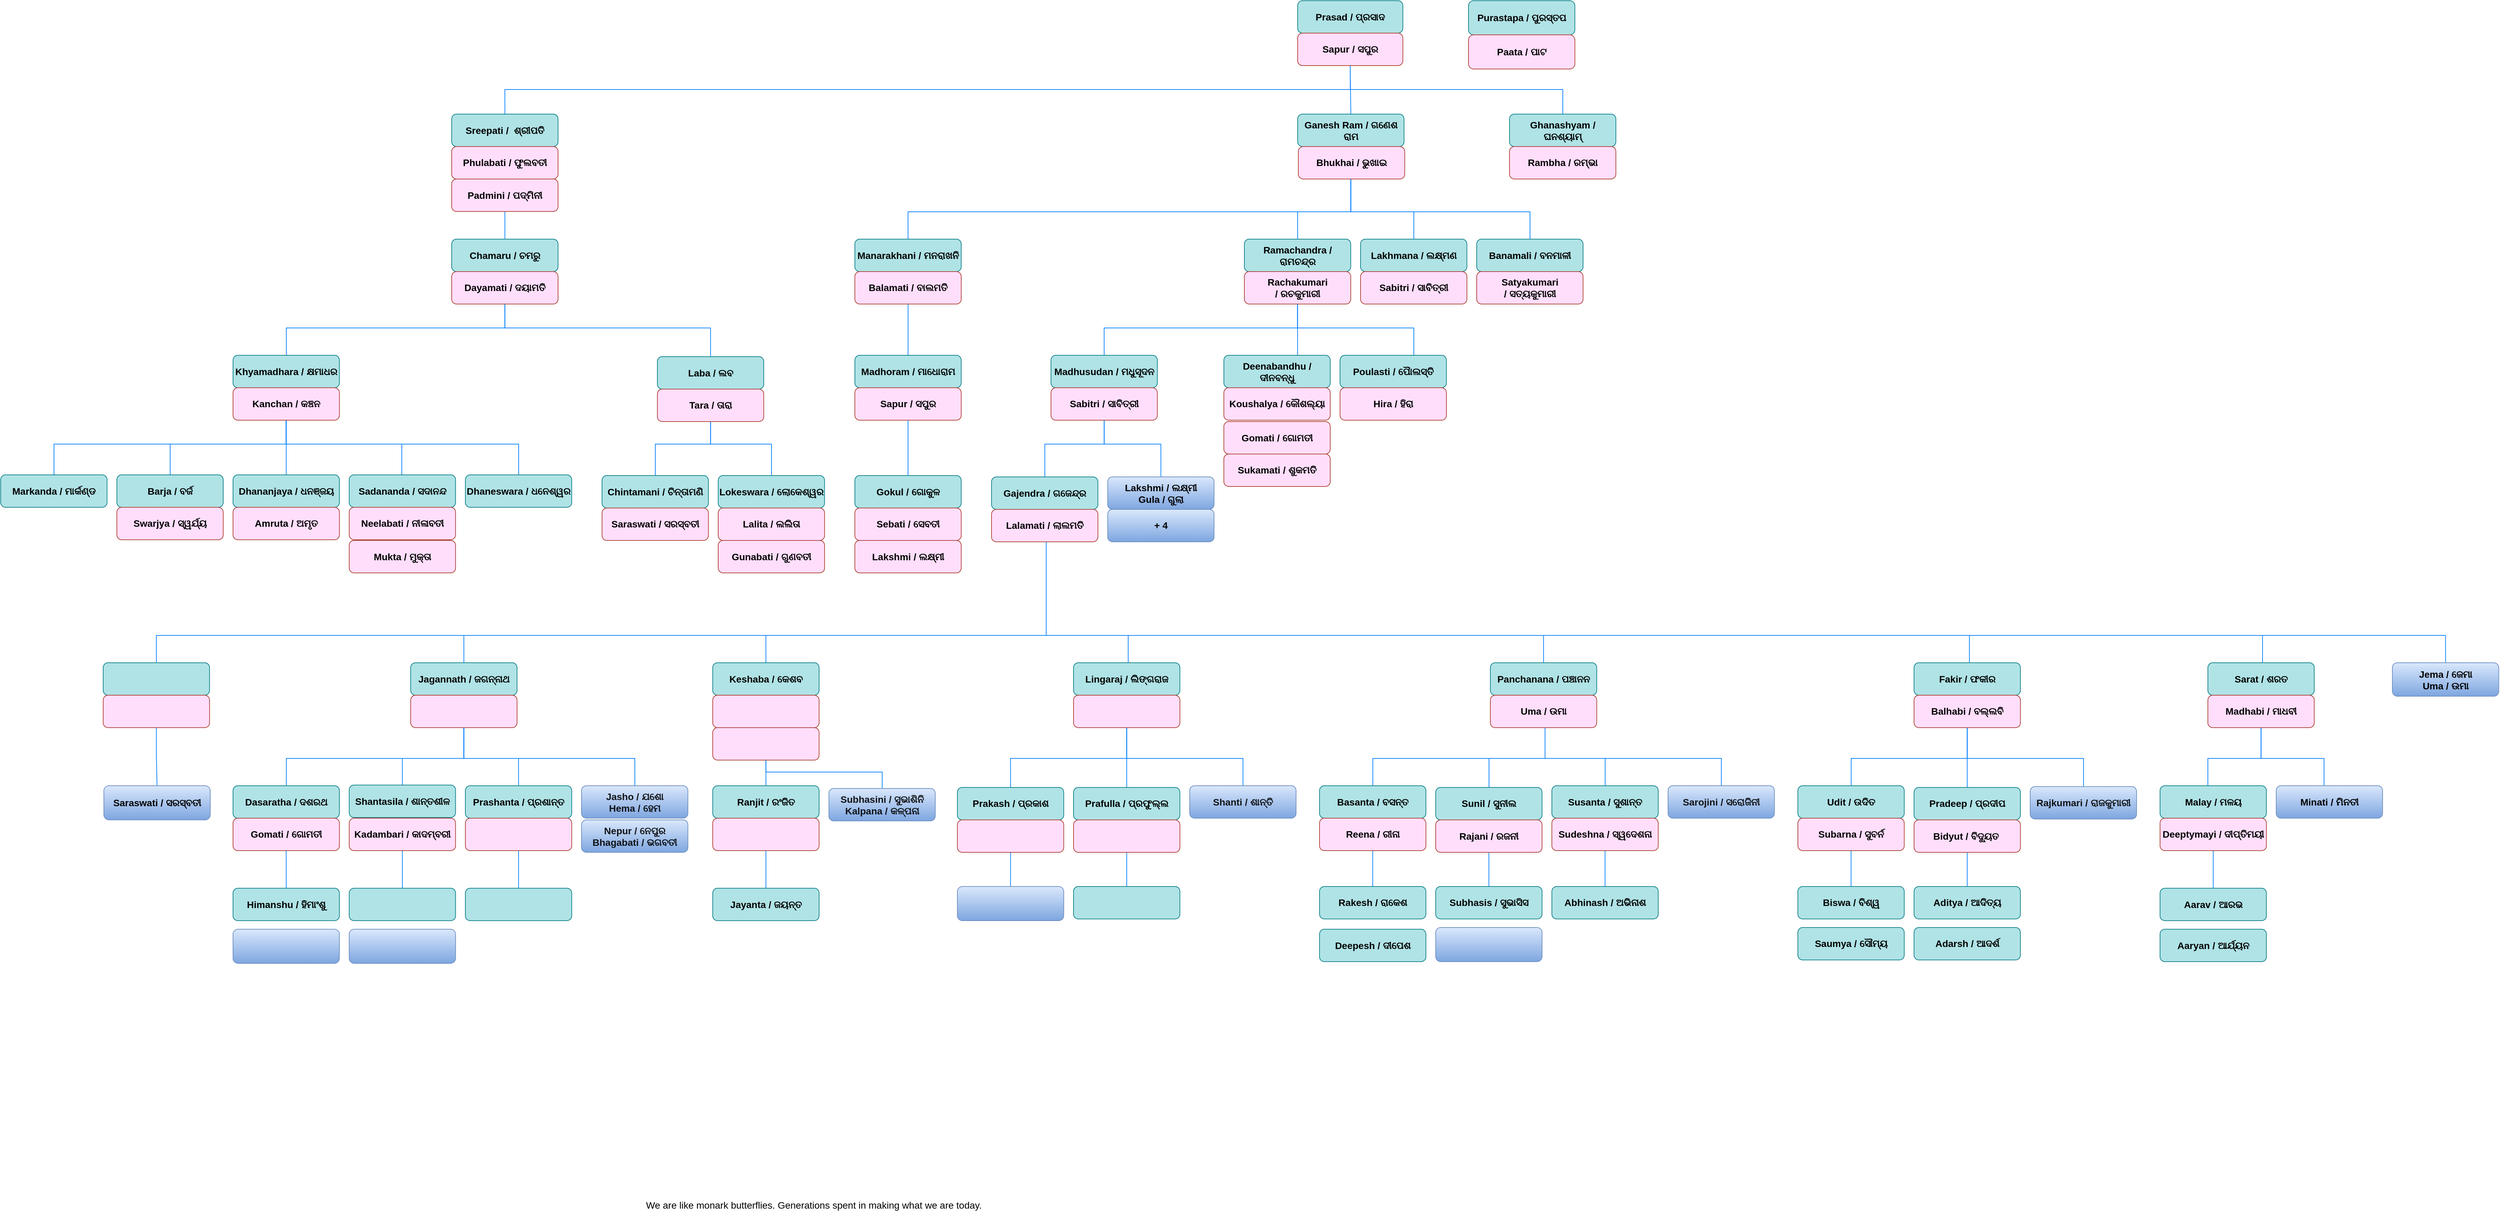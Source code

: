 <mxfile version="24.7.1" type="github">
  <diagram name="Page-1" id="Fa0bQ-jHsM6v-oD2tgcy">
    <mxGraphModel dx="1242" dy="758" grid="1" gridSize="10" guides="1" tooltips="1" connect="1" arrows="1" fold="1" page="1" pageScale="1" pageWidth="8000" pageHeight="2000" math="0" shadow="0">
      <root>
        <mxCell id="0" />
        <mxCell id="1" parent="0" />
        <mxCell id="6-QbLFjZhCQKoY5gVnMu-286" style="edgeStyle=orthogonalEdgeStyle;rounded=0;orthogonalLoop=1;jettySize=auto;html=1;strokeColor=#007FFF;endArrow=none;endFill=0;" edge="1" parent="1" source="6-QbLFjZhCQKoY5gVnMu-215" target="6-QbLFjZhCQKoY5gVnMu-275">
          <mxGeometry relative="1" as="geometry" />
        </mxCell>
        <mxCell id="6-QbLFjZhCQKoY5gVnMu-287" style="edgeStyle=orthogonalEdgeStyle;rounded=0;orthogonalLoop=1;jettySize=auto;html=1;strokeColor=#007FFF;endArrow=none;endFill=0;" edge="1" parent="1" source="6-QbLFjZhCQKoY5gVnMu-218" target="6-QbLFjZhCQKoY5gVnMu-278">
          <mxGeometry relative="1" as="geometry" />
        </mxCell>
        <mxCell id="6-QbLFjZhCQKoY5gVnMu-288" style="edgeStyle=orthogonalEdgeStyle;rounded=0;orthogonalLoop=1;jettySize=auto;html=1;entryX=0.5;entryY=0;entryDx=0;entryDy=0;strokeColor=#007FFF;endArrow=none;endFill=0;" edge="1" parent="1" source="6-QbLFjZhCQKoY5gVnMu-221" target="6-QbLFjZhCQKoY5gVnMu-279">
          <mxGeometry relative="1" as="geometry" />
        </mxCell>
        <mxCell id="6-QbLFjZhCQKoY5gVnMu-289" style="edgeStyle=orthogonalEdgeStyle;rounded=0;orthogonalLoop=1;jettySize=auto;html=1;strokeColor=#007FFF;endArrow=none;endFill=0;" edge="1" parent="1" source="6-QbLFjZhCQKoY5gVnMu-228" target="6-QbLFjZhCQKoY5gVnMu-280">
          <mxGeometry relative="1" as="geometry" />
        </mxCell>
        <mxCell id="6-QbLFjZhCQKoY5gVnMu-290" style="edgeStyle=orthogonalEdgeStyle;rounded=0;orthogonalLoop=1;jettySize=auto;html=1;strokeColor=#007FFF;endArrow=none;endFill=0;" edge="1" parent="1" source="6-QbLFjZhCQKoY5gVnMu-231" target="6-QbLFjZhCQKoY5gVnMu-282">
          <mxGeometry relative="1" as="geometry" />
        </mxCell>
        <mxCell id="6-QbLFjZhCQKoY5gVnMu-291" style="edgeStyle=orthogonalEdgeStyle;rounded=0;orthogonalLoop=1;jettySize=auto;html=1;strokeColor=#007FFF;endArrow=none;endFill=0;" edge="1" parent="1" source="6-QbLFjZhCQKoY5gVnMu-176" target="6-QbLFjZhCQKoY5gVnMu-284">
          <mxGeometry relative="1" as="geometry" />
        </mxCell>
        <mxCell id="6-QbLFjZhCQKoY5gVnMu-266" style="edgeStyle=orthogonalEdgeStyle;rounded=0;orthogonalLoop=1;jettySize=auto;html=1;strokeColor=#007FFF;endArrow=none;endFill=0;" edge="1" parent="1" source="6-QbLFjZhCQKoY5gVnMu-185" target="6-QbLFjZhCQKoY5gVnMu-260">
          <mxGeometry relative="1" as="geometry" />
        </mxCell>
        <mxCell id="6-QbLFjZhCQKoY5gVnMu-267" style="edgeStyle=orthogonalEdgeStyle;rounded=0;orthogonalLoop=1;jettySize=auto;html=1;strokeColor=#007FFF;endArrow=none;endFill=0;" edge="1" parent="1" source="6-QbLFjZhCQKoY5gVnMu-189" target="6-QbLFjZhCQKoY5gVnMu-264">
          <mxGeometry relative="1" as="geometry" />
        </mxCell>
        <mxCell id="6-QbLFjZhCQKoY5gVnMu-268" style="edgeStyle=orthogonalEdgeStyle;rounded=0;orthogonalLoop=1;jettySize=auto;html=1;entryX=0.5;entryY=0;entryDx=0;entryDy=0;strokeColor=#007FFF;endArrow=none;endFill=0;" edge="1" parent="1" source="6-QbLFjZhCQKoY5gVnMu-192" target="6-QbLFjZhCQKoY5gVnMu-265">
          <mxGeometry relative="1" as="geometry" />
        </mxCell>
        <mxCell id="6-QbLFjZhCQKoY5gVnMu-270" style="edgeStyle=orthogonalEdgeStyle;rounded=0;orthogonalLoop=1;jettySize=auto;html=1;strokeColor=#007FFF;endArrow=none;endFill=0;" edge="1" parent="1" source="6-QbLFjZhCQKoY5gVnMu-201" target="6-QbLFjZhCQKoY5gVnMu-269">
          <mxGeometry relative="1" as="geometry" />
        </mxCell>
        <mxCell id="6-QbLFjZhCQKoY5gVnMu-272" style="edgeStyle=orthogonalEdgeStyle;rounded=0;orthogonalLoop=1;jettySize=auto;html=1;entryX=0.5;entryY=0;entryDx=0;entryDy=0;strokeColor=#007FFF;endArrow=none;endFill=0;" edge="1" parent="1" source="6-QbLFjZhCQKoY5gVnMu-208" target="6-QbLFjZhCQKoY5gVnMu-271">
          <mxGeometry relative="1" as="geometry" />
        </mxCell>
        <mxCell id="6-QbLFjZhCQKoY5gVnMu-274" style="edgeStyle=orthogonalEdgeStyle;rounded=0;orthogonalLoop=1;jettySize=auto;html=1;strokeColor=#007FFF;endArrow=none;endFill=0;" edge="1" parent="1" source="6-QbLFjZhCQKoY5gVnMu-211" target="6-QbLFjZhCQKoY5gVnMu-273">
          <mxGeometry relative="1" as="geometry" />
        </mxCell>
        <mxCell id="6-QbLFjZhCQKoY5gVnMu-239" style="edgeStyle=orthogonalEdgeStyle;rounded=0;orthogonalLoop=1;jettySize=auto;html=1;entryX=0.5;entryY=0;entryDx=0;entryDy=0;strokeColor=#007FFF;endArrow=none;endFill=0;" parent="1" source="6-QbLFjZhCQKoY5gVnMu-143" target="6-QbLFjZhCQKoY5gVnMu-194" edge="1">
          <mxGeometry relative="1" as="geometry" />
        </mxCell>
        <mxCell id="6-QbLFjZhCQKoY5gVnMu-240" style="edgeStyle=orthogonalEdgeStyle;rounded=0;orthogonalLoop=1;jettySize=auto;html=1;strokeColor=#007FFF;endArrow=none;endFill=0;" parent="1" source="6-QbLFjZhCQKoY5gVnMu-145" target="6-QbLFjZhCQKoY5gVnMu-185" edge="1">
          <mxGeometry relative="1" as="geometry">
            <Array as="points">
              <mxPoint x="688" y="1200" />
              <mxPoint x="428" y="1200" />
            </Array>
          </mxGeometry>
        </mxCell>
        <mxCell id="6-QbLFjZhCQKoY5gVnMu-241" style="edgeStyle=orthogonalEdgeStyle;rounded=0;orthogonalLoop=1;jettySize=auto;html=1;entryX=0.5;entryY=0;entryDx=0;entryDy=0;strokeColor=#007FFF;endArrow=none;endFill=0;" parent="1" source="6-QbLFjZhCQKoY5gVnMu-145" target="6-QbLFjZhCQKoY5gVnMu-189" edge="1">
          <mxGeometry relative="1" as="geometry">
            <Array as="points">
              <mxPoint x="688" y="1200" />
              <mxPoint x="598" y="1200" />
            </Array>
          </mxGeometry>
        </mxCell>
        <mxCell id="6-QbLFjZhCQKoY5gVnMu-242" style="edgeStyle=orthogonalEdgeStyle;rounded=0;orthogonalLoop=1;jettySize=auto;html=1;entryX=0.5;entryY=0;entryDx=0;entryDy=0;strokeColor=#007FFF;endArrow=none;endFill=0;" parent="1" source="6-QbLFjZhCQKoY5gVnMu-145" target="6-QbLFjZhCQKoY5gVnMu-192" edge="1">
          <mxGeometry relative="1" as="geometry">
            <Array as="points">
              <mxPoint x="688" y="1200" />
              <mxPoint x="768" y="1200" />
            </Array>
          </mxGeometry>
        </mxCell>
        <mxCell id="6-QbLFjZhCQKoY5gVnMu-243" style="edgeStyle=orthogonalEdgeStyle;rounded=0;orthogonalLoop=1;jettySize=auto;html=1;strokeColor=#007FFF;endArrow=none;endFill=0;" parent="1" source="6-QbLFjZhCQKoY5gVnMu-145" target="6-QbLFjZhCQKoY5gVnMu-197" edge="1">
          <mxGeometry relative="1" as="geometry">
            <Array as="points">
              <mxPoint x="688" y="1200" />
              <mxPoint x="938" y="1200" />
            </Array>
          </mxGeometry>
        </mxCell>
        <mxCell id="6-QbLFjZhCQKoY5gVnMu-244" style="edgeStyle=orthogonalEdgeStyle;rounded=0;orthogonalLoop=1;jettySize=auto;html=1;strokeColor=#007FFF;endArrow=none;endFill=0;" parent="1" source="6-QbLFjZhCQKoY5gVnMu-148" target="6-QbLFjZhCQKoY5gVnMu-201" edge="1">
          <mxGeometry relative="1" as="geometry" />
        </mxCell>
        <mxCell id="6-QbLFjZhCQKoY5gVnMu-245" style="edgeStyle=orthogonalEdgeStyle;rounded=0;orthogonalLoop=1;jettySize=auto;html=1;strokeColor=#007FFF;endArrow=none;endFill=0;" parent="1" source="6-QbLFjZhCQKoY5gVnMu-148" target="6-QbLFjZhCQKoY5gVnMu-206" edge="1">
          <mxGeometry relative="1" as="geometry">
            <Array as="points">
              <mxPoint x="1130" y="1220" />
              <mxPoint x="1300" y="1220" />
            </Array>
          </mxGeometry>
        </mxCell>
        <mxCell id="6-QbLFjZhCQKoY5gVnMu-246" style="edgeStyle=orthogonalEdgeStyle;rounded=0;orthogonalLoop=1;jettySize=auto;html=1;entryX=0.5;entryY=0;entryDx=0;entryDy=0;strokeColor=#007FFF;endArrow=none;endFill=0;" parent="1" source="6-QbLFjZhCQKoY5gVnMu-151" target="6-QbLFjZhCQKoY5gVnMu-208" edge="1">
          <mxGeometry relative="1" as="geometry">
            <Array as="points">
              <mxPoint x="1658" y="1200" />
              <mxPoint x="1488" y="1200" />
            </Array>
          </mxGeometry>
        </mxCell>
        <mxCell id="6-QbLFjZhCQKoY5gVnMu-247" style="edgeStyle=orthogonalEdgeStyle;rounded=0;orthogonalLoop=1;jettySize=auto;html=1;strokeColor=#007FFF;endArrow=none;endFill=0;" parent="1" source="6-QbLFjZhCQKoY5gVnMu-151" target="6-QbLFjZhCQKoY5gVnMu-211" edge="1">
          <mxGeometry relative="1" as="geometry" />
        </mxCell>
        <mxCell id="6-QbLFjZhCQKoY5gVnMu-248" style="edgeStyle=orthogonalEdgeStyle;rounded=0;orthogonalLoop=1;jettySize=auto;html=1;strokeColor=#007FFF;endArrow=none;endFill=0;" parent="1" source="6-QbLFjZhCQKoY5gVnMu-151" target="6-QbLFjZhCQKoY5gVnMu-213" edge="1">
          <mxGeometry relative="1" as="geometry">
            <Array as="points">
              <mxPoint x="1658" y="1200" />
              <mxPoint x="1828" y="1200" />
            </Array>
          </mxGeometry>
        </mxCell>
        <mxCell id="6-QbLFjZhCQKoY5gVnMu-250" style="edgeStyle=orthogonalEdgeStyle;rounded=0;orthogonalLoop=1;jettySize=auto;html=1;strokeColor=#007FFF;endArrow=none;endFill=0;" parent="1" source="6-QbLFjZhCQKoY5gVnMu-154" target="6-QbLFjZhCQKoY5gVnMu-215" edge="1">
          <mxGeometry relative="1" as="geometry">
            <Array as="points">
              <mxPoint x="2270" y="1200" />
              <mxPoint x="2018" y="1200" />
            </Array>
          </mxGeometry>
        </mxCell>
        <mxCell id="6-QbLFjZhCQKoY5gVnMu-251" style="edgeStyle=orthogonalEdgeStyle;rounded=0;orthogonalLoop=1;jettySize=auto;html=1;strokeColor=#007FFF;endArrow=none;endFill=0;" parent="1" source="6-QbLFjZhCQKoY5gVnMu-154" target="6-QbLFjZhCQKoY5gVnMu-218" edge="1">
          <mxGeometry relative="1" as="geometry">
            <Array as="points">
              <mxPoint x="2270" y="1200" />
              <mxPoint x="2188" y="1200" />
            </Array>
          </mxGeometry>
        </mxCell>
        <mxCell id="6-QbLFjZhCQKoY5gVnMu-252" style="edgeStyle=orthogonalEdgeStyle;rounded=0;orthogonalLoop=1;jettySize=auto;html=1;strokeColor=#007FFF;endArrow=none;endFill=0;" parent="1" source="6-QbLFjZhCQKoY5gVnMu-154" target="6-QbLFjZhCQKoY5gVnMu-221" edge="1">
          <mxGeometry relative="1" as="geometry">
            <Array as="points">
              <mxPoint x="2270" y="1200" />
              <mxPoint x="2358" y="1200" />
            </Array>
          </mxGeometry>
        </mxCell>
        <mxCell id="6-QbLFjZhCQKoY5gVnMu-253" style="edgeStyle=orthogonalEdgeStyle;rounded=0;orthogonalLoop=1;jettySize=auto;html=1;exitX=0.5;exitY=0;exitDx=0;exitDy=0;strokeColor=#007FFF;endArrow=none;endFill=0;" parent="1" source="6-QbLFjZhCQKoY5gVnMu-155" target="6-QbLFjZhCQKoY5gVnMu-226" edge="1">
          <mxGeometry relative="1" as="geometry">
            <Array as="points">
              <mxPoint x="2270" y="1108" />
              <mxPoint x="2270" y="1200" />
              <mxPoint x="2528" y="1200" />
            </Array>
          </mxGeometry>
        </mxCell>
        <mxCell id="6-QbLFjZhCQKoY5gVnMu-254" style="edgeStyle=orthogonalEdgeStyle;rounded=0;orthogonalLoop=1;jettySize=auto;html=1;strokeColor=#007FFF;endArrow=none;endFill=0;" parent="1" source="6-QbLFjZhCQKoY5gVnMu-138" target="6-QbLFjZhCQKoY5gVnMu-157" edge="1">
          <mxGeometry relative="1" as="geometry">
            <Array as="points">
              <mxPoint x="1540" y="1020" />
              <mxPoint x="2891" y="1020" />
            </Array>
          </mxGeometry>
        </mxCell>
        <mxCell id="6-QbLFjZhCQKoY5gVnMu-255" style="edgeStyle=orthogonalEdgeStyle;rounded=0;orthogonalLoop=1;jettySize=auto;html=1;strokeColor=#007FFF;endArrow=none;endFill=0;" parent="1" source="6-QbLFjZhCQKoY5gVnMu-157" target="6-QbLFjZhCQKoY5gVnMu-228" edge="1">
          <mxGeometry relative="1" as="geometry">
            <Array as="points">
              <mxPoint x="2888" y="1200" />
              <mxPoint x="2718" y="1200" />
            </Array>
          </mxGeometry>
        </mxCell>
        <mxCell id="6-QbLFjZhCQKoY5gVnMu-256" style="edgeStyle=orthogonalEdgeStyle;rounded=0;orthogonalLoop=1;jettySize=auto;html=1;entryX=0.5;entryY=0;entryDx=0;entryDy=0;strokeColor=#007FFF;endArrow=none;endFill=0;" parent="1" source="6-QbLFjZhCQKoY5gVnMu-157" target="6-QbLFjZhCQKoY5gVnMu-231" edge="1">
          <mxGeometry relative="1" as="geometry" />
        </mxCell>
        <mxCell id="6-QbLFjZhCQKoY5gVnMu-257" style="edgeStyle=orthogonalEdgeStyle;rounded=0;orthogonalLoop=1;jettySize=auto;html=1;strokeColor=#007FFF;endArrow=none;endFill=0;" parent="1" source="6-QbLFjZhCQKoY5gVnMu-157" target="6-QbLFjZhCQKoY5gVnMu-233" edge="1">
          <mxGeometry relative="1" as="geometry">
            <Array as="points">
              <mxPoint x="2888" y="1200" />
              <mxPoint x="3058" y="1200" />
            </Array>
          </mxGeometry>
        </mxCell>
        <mxCell id="6-QbLFjZhCQKoY5gVnMu-238" style="edgeStyle=orthogonalEdgeStyle;rounded=0;orthogonalLoop=1;jettySize=auto;html=1;strokeColor=#007FFF;endArrow=none;endFill=0;" parent="1" source="6-QbLFjZhCQKoY5gVnMu-33" target="6-QbLFjZhCQKoY5gVnMu-236" edge="1">
          <mxGeometry relative="1" as="geometry">
            <Array as="points">
              <mxPoint x="748" y="570" />
              <mxPoint x="428" y="570" />
            </Array>
          </mxGeometry>
        </mxCell>
        <mxCell id="6-QbLFjZhCQKoY5gVnMu-182" style="edgeStyle=orthogonalEdgeStyle;rounded=0;orthogonalLoop=1;jettySize=auto;html=1;strokeColor=#007FFF;endArrow=none;endFill=0;exitX=0.5;exitY=0;exitDx=0;exitDy=0;" parent="1" source="6-QbLFjZhCQKoY5gVnMu-161" target="6-QbLFjZhCQKoY5gVnMu-176" edge="1">
          <mxGeometry relative="1" as="geometry">
            <Array as="points">
              <mxPoint x="3318" y="1200" />
              <mxPoint x="3240" y="1200" />
            </Array>
          </mxGeometry>
        </mxCell>
        <mxCell id="6-QbLFjZhCQKoY5gVnMu-183" style="edgeStyle=orthogonalEdgeStyle;rounded=0;orthogonalLoop=1;jettySize=auto;html=1;strokeColor=#007FFF;endArrow=none;endFill=0;exitX=0.5;exitY=1;exitDx=0;exitDy=0;entryX=0.5;entryY=0;entryDx=0;entryDy=0;" parent="1" source="6-QbLFjZhCQKoY5gVnMu-160" target="6-QbLFjZhCQKoY5gVnMu-181" edge="1">
          <mxGeometry relative="1" as="geometry">
            <Array as="points">
              <mxPoint x="3318" y="1200" />
              <mxPoint x="3410" y="1200" />
              <mxPoint x="3410" y="1240" />
            </Array>
          </mxGeometry>
        </mxCell>
        <mxCell id="6-QbLFjZhCQKoY5gVnMu-171" style="edgeStyle=orthogonalEdgeStyle;rounded=0;orthogonalLoop=1;jettySize=auto;html=1;strokeColor=#007FFF;endArrow=none;endFill=0;" parent="1" source="6-QbLFjZhCQKoY5gVnMu-138" target="6-QbLFjZhCQKoY5gVnMu-160" edge="1">
          <mxGeometry relative="1" as="geometry">
            <Array as="points">
              <mxPoint x="1540" y="1020" />
              <mxPoint x="3320" y="1020" />
            </Array>
          </mxGeometry>
        </mxCell>
        <mxCell id="6-QbLFjZhCQKoY5gVnMu-174" style="edgeStyle=orthogonalEdgeStyle;rounded=0;orthogonalLoop=1;jettySize=auto;html=1;entryX=0.5;entryY=0;entryDx=0;entryDy=0;strokeColor=#007FFF;endArrow=none;endFill=0;" parent="1" source="6-QbLFjZhCQKoY5gVnMu-138" target="6-QbLFjZhCQKoY5gVnMu-173" edge="1">
          <mxGeometry relative="1" as="geometry">
            <Array as="points">
              <mxPoint x="1540" y="1020" />
              <mxPoint x="3588" y="1020" />
            </Array>
          </mxGeometry>
        </mxCell>
        <mxCell id="6-QbLFjZhCQKoY5gVnMu-172" style="edgeStyle=orthogonalEdgeStyle;rounded=0;orthogonalLoop=1;jettySize=auto;html=1;entryX=0.5;entryY=0;entryDx=0;entryDy=0;endArrow=none;endFill=0;strokeColor=#007FFF;" parent="1" source="6-QbLFjZhCQKoY5gVnMu-124" target="6-QbLFjZhCQKoY5gVnMu-168" edge="1">
          <mxGeometry relative="1" as="geometry">
            <Array as="points">
              <mxPoint x="1625" y="740" />
              <mxPoint x="1708" y="740" />
            </Array>
          </mxGeometry>
        </mxCell>
        <mxCell id="6-QbLFjZhCQKoY5gVnMu-162" style="edgeStyle=orthogonalEdgeStyle;rounded=0;orthogonalLoop=1;jettySize=auto;html=1;entryX=0.5;entryY=0;entryDx=0;entryDy=0;strokeColor=#007FFF;endArrow=none;endFill=0;" parent="1" source="6-QbLFjZhCQKoY5gVnMu-138" target="6-QbLFjZhCQKoY5gVnMu-142" edge="1">
          <mxGeometry relative="1" as="geometry">
            <Array as="points">
              <mxPoint x="1540" y="1020" />
              <mxPoint x="238" y="1020" />
            </Array>
          </mxGeometry>
        </mxCell>
        <mxCell id="6-QbLFjZhCQKoY5gVnMu-163" style="edgeStyle=orthogonalEdgeStyle;rounded=0;orthogonalLoop=1;jettySize=auto;html=1;entryX=0.5;entryY=0;entryDx=0;entryDy=0;strokeColor=#007FFF;endArrow=none;endFill=0;" parent="1" source="6-QbLFjZhCQKoY5gVnMu-138" target="6-QbLFjZhCQKoY5gVnMu-145" edge="1">
          <mxGeometry relative="1" as="geometry">
            <Array as="points">
              <mxPoint x="1540" y="1020" />
              <mxPoint x="688" y="1020" />
            </Array>
          </mxGeometry>
        </mxCell>
        <mxCell id="6-QbLFjZhCQKoY5gVnMu-164" style="edgeStyle=orthogonalEdgeStyle;rounded=0;orthogonalLoop=1;jettySize=auto;html=1;strokeColor=#007FFF;endArrow=none;endFill=0;entryX=0.5;entryY=0;entryDx=0;entryDy=0;" parent="1" source="6-QbLFjZhCQKoY5gVnMu-138" target="6-QbLFjZhCQKoY5gVnMu-148" edge="1">
          <mxGeometry relative="1" as="geometry">
            <Array as="points">
              <mxPoint x="1540" y="1020" />
              <mxPoint x="1130" y="1020" />
            </Array>
          </mxGeometry>
        </mxCell>
        <mxCell id="6-QbLFjZhCQKoY5gVnMu-165" style="edgeStyle=orthogonalEdgeStyle;rounded=0;orthogonalLoop=1;jettySize=auto;html=1;strokeColor=#007FFF;endArrow=none;endFill=0;" parent="1" source="6-QbLFjZhCQKoY5gVnMu-138" target="6-QbLFjZhCQKoY5gVnMu-151" edge="1">
          <mxGeometry relative="1" as="geometry">
            <Array as="points">
              <mxPoint x="1540" y="1020" />
              <mxPoint x="1660" y="1020" />
            </Array>
          </mxGeometry>
        </mxCell>
        <mxCell id="6-QbLFjZhCQKoY5gVnMu-166" style="edgeStyle=orthogonalEdgeStyle;rounded=0;orthogonalLoop=1;jettySize=auto;html=1;strokeColor=#007FFF;endArrow=none;endFill=0;entryX=0.5;entryY=0;entryDx=0;entryDy=0;" parent="1" source="6-QbLFjZhCQKoY5gVnMu-138" target="6-QbLFjZhCQKoY5gVnMu-154" edge="1">
          <mxGeometry relative="1" as="geometry">
            <Array as="points">
              <mxPoint x="1540" y="1020" />
              <mxPoint x="2268" y="1020" />
            </Array>
          </mxGeometry>
        </mxCell>
        <mxCell id="6-QbLFjZhCQKoY5gVnMu-140" style="edgeStyle=orthogonalEdgeStyle;rounded=0;orthogonalLoop=1;jettySize=auto;html=1;strokeColor=#007FFF;endArrow=none;endFill=0;" parent="1" source="6-QbLFjZhCQKoY5gVnMu-124" target="6-QbLFjZhCQKoY5gVnMu-138" edge="1">
          <mxGeometry relative="1" as="geometry">
            <Array as="points">
              <mxPoint x="1625" y="740" />
              <mxPoint x="1538" y="740" />
            </Array>
          </mxGeometry>
        </mxCell>
        <mxCell id="6-QbLFjZhCQKoY5gVnMu-134" style="edgeStyle=orthogonalEdgeStyle;rounded=0;orthogonalLoop=1;jettySize=auto;html=1;entryX=0.5;entryY=0;entryDx=0;entryDy=0;strokeColor=#007FFF;endArrow=none;endFill=0;fontSize=14;" parent="1" source="6-QbLFjZhCQKoY5gVnMu-95" target="6-QbLFjZhCQKoY5gVnMu-124" edge="1">
          <mxGeometry relative="1" as="geometry">
            <Array as="points">
              <mxPoint x="1908" y="570" />
              <mxPoint x="1625" y="570" />
            </Array>
          </mxGeometry>
        </mxCell>
        <mxCell id="6-QbLFjZhCQKoY5gVnMu-135" style="edgeStyle=orthogonalEdgeStyle;rounded=0;orthogonalLoop=1;jettySize=auto;html=1;strokeColor=#007FFF;endArrow=none;endFill=0;fontSize=14;" parent="1" source="6-QbLFjZhCQKoY5gVnMu-95" target="6-QbLFjZhCQKoY5gVnMu-127" edge="1">
          <mxGeometry relative="1" as="geometry">
            <Array as="points">
              <mxPoint x="1908" y="520" />
              <mxPoint x="1908" y="520" />
            </Array>
          </mxGeometry>
        </mxCell>
        <mxCell id="6-QbLFjZhCQKoY5gVnMu-136" style="edgeStyle=orthogonalEdgeStyle;rounded=0;orthogonalLoop=1;jettySize=auto;html=1;entryX=0.5;entryY=0;entryDx=0;entryDy=0;strokeColor=#007FFF;endArrow=none;endFill=0;fontSize=14;" parent="1" source="6-QbLFjZhCQKoY5gVnMu-95" target="6-QbLFjZhCQKoY5gVnMu-130" edge="1">
          <mxGeometry relative="1" as="geometry">
            <Array as="points">
              <mxPoint x="1908" y="570" />
              <mxPoint x="2078" y="570" />
            </Array>
          </mxGeometry>
        </mxCell>
        <mxCell id="6-QbLFjZhCQKoY5gVnMu-122" style="edgeStyle=orthogonalEdgeStyle;rounded=0;orthogonalLoop=1;jettySize=auto;html=1;endArrow=none;endFill=0;strokeColor=#007FFF;fontSize=14;" parent="1" source="6-QbLFjZhCQKoY5gVnMu-111" target="6-QbLFjZhCQKoY5gVnMu-119" edge="1">
          <mxGeometry relative="1" as="geometry" />
        </mxCell>
        <mxCell id="6-QbLFjZhCQKoY5gVnMu-113" style="edgeStyle=orthogonalEdgeStyle;rounded=0;orthogonalLoop=1;jettySize=auto;html=1;endArrow=none;endFill=0;strokeColor=#007FFF;fontSize=14;" parent="1" source="6-QbLFjZhCQKoY5gVnMu-104" target="6-QbLFjZhCQKoY5gVnMu-111" edge="1">
          <mxGeometry relative="1" as="geometry">
            <Array as="points">
              <mxPoint x="1338" y="530" />
              <mxPoint x="1338" y="530" />
            </Array>
          </mxGeometry>
        </mxCell>
        <mxCell id="6-QbLFjZhCQKoY5gVnMu-106" style="edgeStyle=orthogonalEdgeStyle;rounded=0;orthogonalLoop=1;jettySize=auto;html=1;strokeColor=#007FFF;endArrow=none;endFill=0;entryX=0.5;entryY=0;entryDx=0;entryDy=0;fontSize=14;" parent="1" source="6-QbLFjZhCQKoY5gVnMu-19" target="6-QbLFjZhCQKoY5gVnMu-104" edge="1">
          <mxGeometry relative="1" as="geometry">
            <Array as="points">
              <mxPoint x="1986" y="400" />
              <mxPoint x="1338" y="400" />
            </Array>
          </mxGeometry>
        </mxCell>
        <mxCell id="6-QbLFjZhCQKoY5gVnMu-107" style="edgeStyle=orthogonalEdgeStyle;rounded=0;orthogonalLoop=1;jettySize=auto;html=1;strokeColor=#007FFF;endArrow=none;endFill=0;fontSize=14;" parent="1" source="6-QbLFjZhCQKoY5gVnMu-19" target="6-QbLFjZhCQKoY5gVnMu-95" edge="1">
          <mxGeometry relative="1" as="geometry">
            <Array as="points">
              <mxPoint x="1986" y="400" />
              <mxPoint x="1908" y="400" />
            </Array>
          </mxGeometry>
        </mxCell>
        <mxCell id="6-QbLFjZhCQKoY5gVnMu-108" style="edgeStyle=orthogonalEdgeStyle;rounded=0;orthogonalLoop=1;jettySize=auto;html=1;strokeColor=#007FFF;endArrow=none;endFill=0;fontSize=14;" parent="1" source="6-QbLFjZhCQKoY5gVnMu-19" target="6-QbLFjZhCQKoY5gVnMu-98" edge="1">
          <mxGeometry relative="1" as="geometry">
            <Array as="points">
              <mxPoint x="1986" y="400" />
              <mxPoint x="2078" y="400" />
            </Array>
          </mxGeometry>
        </mxCell>
        <mxCell id="6-QbLFjZhCQKoY5gVnMu-109" style="edgeStyle=orthogonalEdgeStyle;rounded=0;orthogonalLoop=1;jettySize=auto;html=1;strokeColor=#007FFF;endArrow=none;endFill=0;fontSize=14;" parent="1" source="6-QbLFjZhCQKoY5gVnMu-19" target="6-QbLFjZhCQKoY5gVnMu-101" edge="1">
          <mxGeometry relative="1" as="geometry">
            <Array as="points">
              <mxPoint x="1986" y="400" />
              <mxPoint x="2248" y="400" />
            </Array>
          </mxGeometry>
        </mxCell>
        <mxCell id="6-QbLFjZhCQKoY5gVnMu-87" style="edgeStyle=orthogonalEdgeStyle;rounded=0;orthogonalLoop=1;jettySize=auto;html=1;strokeColor=#007FFF;endArrow=none;endFill=0;fontSize=14;" parent="1" source="6-QbLFjZhCQKoY5gVnMu-37" target="6-QbLFjZhCQKoY5gVnMu-85" edge="1">
          <mxGeometry relative="1" as="geometry">
            <Array as="points">
              <mxPoint x="1049" y="740" />
              <mxPoint x="968" y="740" />
            </Array>
          </mxGeometry>
        </mxCell>
        <mxCell id="6-QbLFjZhCQKoY5gVnMu-88" style="edgeStyle=orthogonalEdgeStyle;rounded=0;orthogonalLoop=1;jettySize=auto;html=1;strokeColor=#007FFF;endArrow=none;endFill=0;fontSize=14;" parent="1" source="6-QbLFjZhCQKoY5gVnMu-37" target="6-QbLFjZhCQKoY5gVnMu-82" edge="1">
          <mxGeometry relative="1" as="geometry">
            <Array as="points">
              <mxPoint x="1049" y="740" />
              <mxPoint x="1138" y="740" />
            </Array>
          </mxGeometry>
        </mxCell>
        <mxCell id="6-QbLFjZhCQKoY5gVnMu-76" style="edgeStyle=orthogonalEdgeStyle;rounded=0;orthogonalLoop=1;jettySize=auto;html=1;strokeColor=#007FFF;endArrow=none;endFill=0;fontSize=14;" parent="1" source="6-QbLFjZhCQKoY5gVnMu-236" target="6-QbLFjZhCQKoY5gVnMu-73" edge="1">
          <mxGeometry relative="1" as="geometry" />
        </mxCell>
        <mxCell id="6-QbLFjZhCQKoY5gVnMu-77" style="edgeStyle=orthogonalEdgeStyle;rounded=0;orthogonalLoop=1;jettySize=auto;html=1;strokeColor=#007FFF;endArrow=none;endFill=0;fontSize=14;" parent="1" source="6-QbLFjZhCQKoY5gVnMu-236" target="6-QbLFjZhCQKoY5gVnMu-70" edge="1">
          <mxGeometry relative="1" as="geometry">
            <Array as="points">
              <mxPoint x="428" y="740" />
              <mxPoint x="597" y="740" />
            </Array>
          </mxGeometry>
        </mxCell>
        <mxCell id="6-QbLFjZhCQKoY5gVnMu-78" style="edgeStyle=orthogonalEdgeStyle;rounded=0;orthogonalLoop=1;jettySize=auto;html=1;strokeColor=#007FFF;endArrow=none;endFill=0;fontSize=14;" parent="1" source="6-QbLFjZhCQKoY5gVnMu-236" target="6-QbLFjZhCQKoY5gVnMu-67" edge="1">
          <mxGeometry relative="1" as="geometry">
            <Array as="points">
              <mxPoint x="428" y="740" />
              <mxPoint x="768" y="740" />
            </Array>
          </mxGeometry>
        </mxCell>
        <mxCell id="6-QbLFjZhCQKoY5gVnMu-79" style="edgeStyle=orthogonalEdgeStyle;rounded=0;orthogonalLoop=1;jettySize=auto;html=1;strokeColor=#007FFF;endArrow=none;endFill=0;fontSize=14;" parent="1" source="6-QbLFjZhCQKoY5gVnMu-236" target="6-QbLFjZhCQKoY5gVnMu-64" edge="1">
          <mxGeometry relative="1" as="geometry">
            <Array as="points">
              <mxPoint x="428" y="740" />
              <mxPoint x="258" y="740" />
            </Array>
          </mxGeometry>
        </mxCell>
        <mxCell id="6-QbLFjZhCQKoY5gVnMu-80" style="edgeStyle=orthogonalEdgeStyle;rounded=0;orthogonalLoop=1;jettySize=auto;html=1;strokeColor=#007FFF;endArrow=none;endFill=0;fontSize=14;exitX=0.5;exitY=1;exitDx=0;exitDy=0;" parent="1" source="6-QbLFjZhCQKoY5gVnMu-237" target="6-QbLFjZhCQKoY5gVnMu-44" edge="1">
          <mxGeometry relative="1" as="geometry">
            <Array as="points">
              <mxPoint x="428" y="740" />
              <mxPoint x="88" y="740" />
            </Array>
          </mxGeometry>
        </mxCell>
        <mxCell id="6-QbLFjZhCQKoY5gVnMu-28" style="edgeStyle=orthogonalEdgeStyle;rounded=0;orthogonalLoop=1;jettySize=auto;html=1;entryX=0.5;entryY=0;entryDx=0;entryDy=0;exitX=0.5;exitY=1;exitDx=0;exitDy=0;endArrow=none;endFill=0;strokeColor=#007FFF;fontSize=14;" parent="1" source="6-QbLFjZhCQKoY5gVnMu-1" target="6-QbLFjZhCQKoY5gVnMu-22" edge="1">
          <mxGeometry relative="1" as="geometry">
            <Array as="points">
              <mxPoint x="1985" y="221" />
              <mxPoint x="748" y="221" />
            </Array>
          </mxGeometry>
        </mxCell>
        <mxCell id="6-QbLFjZhCQKoY5gVnMu-31" style="edgeStyle=orthogonalEdgeStyle;rounded=0;orthogonalLoop=1;jettySize=auto;html=1;endArrow=none;endFill=0;strokeColor=#007FFF;fontSize=14;" parent="1" source="6-QbLFjZhCQKoY5gVnMu-1" target="6-QbLFjZhCQKoY5gVnMu-19" edge="1">
          <mxGeometry relative="1" as="geometry" />
        </mxCell>
        <mxCell id="6-QbLFjZhCQKoY5gVnMu-32" style="edgeStyle=orthogonalEdgeStyle;rounded=0;orthogonalLoop=1;jettySize=auto;html=1;endArrow=none;endFill=0;strokeColor=#007FFF;fontSize=14;" parent="1" source="6-QbLFjZhCQKoY5gVnMu-1" target="6-QbLFjZhCQKoY5gVnMu-26" edge="1">
          <mxGeometry relative="1" as="geometry">
            <Array as="points">
              <mxPoint x="1985" y="221" />
              <mxPoint x="2296" y="221" />
            </Array>
          </mxGeometry>
        </mxCell>
        <mxCell id="6-QbLFjZhCQKoY5gVnMu-39" style="edgeStyle=orthogonalEdgeStyle;rounded=0;orthogonalLoop=1;jettySize=auto;html=1;entryX=0.5;entryY=0;entryDx=0;entryDy=0;endArrow=none;endFill=0;strokeColor=#007FFF;fontSize=14;" parent="1" source="6-QbLFjZhCQKoY5gVnMu-22" target="6-QbLFjZhCQKoY5gVnMu-33" edge="1">
          <mxGeometry relative="1" as="geometry" />
        </mxCell>
        <mxCell id="6-QbLFjZhCQKoY5gVnMu-41" style="edgeStyle=orthogonalEdgeStyle;rounded=0;orthogonalLoop=1;jettySize=auto;html=1;entryX=0.5;entryY=0;entryDx=0;entryDy=0;endArrow=none;endFill=0;strokeColor=#007FFF;exitX=0.5;exitY=1;exitDx=0;exitDy=0;fontSize=14;" parent="1" source="6-QbLFjZhCQKoY5gVnMu-33" target="6-QbLFjZhCQKoY5gVnMu-37" edge="1">
          <mxGeometry relative="1" as="geometry">
            <Array as="points">
              <mxPoint x="748" y="570" />
              <mxPoint x="1049" y="570" />
            </Array>
          </mxGeometry>
        </mxCell>
        <mxCell id="6-QbLFjZhCQKoY5gVnMu-56" value="" style="group;fontSize=14;" parent="1" vertex="1" connectable="0">
          <mxGeometry x="971" y="612" width="155.68" height="95" as="geometry" />
        </mxCell>
        <mxCell id="6-QbLFjZhCQKoY5gVnMu-37" value="Laba / ଲବ" style="rounded=1;whiteSpace=wrap;html=1;fillColor=#b0e3e6;strokeColor=#0e8088;fontStyle=1;fontSize=14;" parent="6-QbLFjZhCQKoY5gVnMu-56" vertex="1">
          <mxGeometry width="155.676" height="47.5" as="geometry" />
        </mxCell>
        <mxCell id="6-QbLFjZhCQKoY5gVnMu-38" value="Tara /&amp;nbsp;ତାରା" style="rounded=1;whiteSpace=wrap;html=1;fillColor=#FFDEFC;strokeColor=#ae4132;fontStyle=1;fontSize=14;" parent="6-QbLFjZhCQKoY5gVnMu-56" vertex="1">
          <mxGeometry x="0.004" y="47.5" width="155.676" height="47.5" as="geometry" />
        </mxCell>
        <mxCell id="6-QbLFjZhCQKoY5gVnMu-57" value="" style="group;fontSize=14;" parent="1" vertex="1" connectable="0">
          <mxGeometry x="670" y="257" width="155.68" height="142.5" as="geometry" />
        </mxCell>
        <mxCell id="6-QbLFjZhCQKoY5gVnMu-22" value="Sreepati /&amp;nbsp;&amp;nbsp;ଶ୍ରୀପତି" style="rounded=1;whiteSpace=wrap;html=1;fillColor=#b0e3e6;strokeColor=#0e8088;fontStyle=1;fontSize=14;" parent="6-QbLFjZhCQKoY5gVnMu-57" vertex="1">
          <mxGeometry width="155.676" height="47.5" as="geometry" />
        </mxCell>
        <mxCell id="6-QbLFjZhCQKoY5gVnMu-23" value="Phulabati / ଫୁଲବତୀ" style="rounded=1;whiteSpace=wrap;html=1;fillColor=#FFDEFC;strokeColor=#ae4132;fontStyle=1;fontSize=14;" parent="6-QbLFjZhCQKoY5gVnMu-57" vertex="1">
          <mxGeometry x="0.004" y="47.5" width="155.676" height="47.5" as="geometry" />
        </mxCell>
        <mxCell id="6-QbLFjZhCQKoY5gVnMu-24" value="Padmini / ପଦ୍ମିନୀ" style="rounded=1;whiteSpace=wrap;html=1;fillColor=#FFDEFC;strokeColor=#ae4132;fontStyle=1;fontSize=14;" parent="6-QbLFjZhCQKoY5gVnMu-57" vertex="1">
          <mxGeometry x="0.004" y="95" width="155.676" height="47.5" as="geometry" />
        </mxCell>
        <mxCell id="6-QbLFjZhCQKoY5gVnMu-58" value="" style="group;fontSize=14;" parent="1" vertex="1" connectable="0">
          <mxGeometry x="670" y="440" width="155.68" height="95" as="geometry" />
        </mxCell>
        <mxCell id="6-QbLFjZhCQKoY5gVnMu-33" value="Chamaru / ଚମରୁ" style="rounded=1;whiteSpace=wrap;html=1;fillColor=#b0e3e6;strokeColor=#0e8088;fontStyle=1;fontSize=14;" parent="6-QbLFjZhCQKoY5gVnMu-58" vertex="1">
          <mxGeometry width="155.676" height="47.5" as="geometry" />
        </mxCell>
        <mxCell id="6-QbLFjZhCQKoY5gVnMu-34" value="Dayamati /&amp;nbsp;ଦୟାମତି" style="rounded=1;whiteSpace=wrap;html=1;fillColor=#FFDEFC;strokeColor=#ae4132;fontStyle=1;fontSize=14;" parent="6-QbLFjZhCQKoY5gVnMu-58" vertex="1">
          <mxGeometry x="0.004" y="47.5" width="155.676" height="47.5" as="geometry" />
        </mxCell>
        <mxCell id="6-QbLFjZhCQKoY5gVnMu-59" value="" style="group;fontSize=14;" parent="1" vertex="1" connectable="0">
          <mxGeometry x="1908" y="91" width="153.95" height="95" as="geometry" />
        </mxCell>
        <mxCell id="6-QbLFjZhCQKoY5gVnMu-1" value="Prasad /&amp;nbsp;&lt;span style=&quot;background-color: initial; font-size: 14px;&quot;&gt;ପ୍ରସାଦ&lt;/span&gt;" style="rounded=1;whiteSpace=wrap;html=1;fillColor=#b0e3e6;strokeColor=#0e8088;fontStyle=1;fontSize=14;" parent="6-QbLFjZhCQKoY5gVnMu-59" vertex="1">
          <mxGeometry width="153.946" height="47.5" as="geometry" />
        </mxCell>
        <mxCell id="6-QbLFjZhCQKoY5gVnMu-3" value="Sapur /&amp;nbsp;&lt;span style=&quot;background-color: initial; font-size: 14px;&quot;&gt;ସପୁର&lt;/span&gt;" style="rounded=1;whiteSpace=wrap;html=1;fillColor=#FFDEFC;strokeColor=#ae4132;fontStyle=1;fontSize=14;" parent="6-QbLFjZhCQKoY5gVnMu-59" vertex="1">
          <mxGeometry x="0.004" y="47.5" width="153.946" height="47.5" as="geometry" />
        </mxCell>
        <mxCell id="6-QbLFjZhCQKoY5gVnMu-60" value="" style="group;fontSize=14;" parent="1" vertex="1" connectable="0">
          <mxGeometry x="2158" y="91" width="155.68" height="100" as="geometry" />
        </mxCell>
        <mxCell id="6-QbLFjZhCQKoY5gVnMu-6" value="Purastapa /&amp;nbsp;&lt;span style=&quot;background-color: initial; font-size: 14px;&quot;&gt;ପୁରସ୍ତପ&lt;/span&gt;" style="rounded=1;whiteSpace=wrap;html=1;fillColor=#b0e3e6;strokeColor=#0e8088;fontStyle=1;fontSize=14;" parent="6-QbLFjZhCQKoY5gVnMu-60" vertex="1">
          <mxGeometry width="155.676" height="50" as="geometry" />
        </mxCell>
        <mxCell id="6-QbLFjZhCQKoY5gVnMu-7" value="Paata /&amp;nbsp;&lt;span style=&quot;background-color: initial; font-size: 14px;&quot;&gt;ପାଟ&lt;/span&gt;" style="rounded=1;whiteSpace=wrap;html=1;fillColor=#FFDEFC;strokeColor=#ae4132;fontStyle=1;fontSize=14;" parent="6-QbLFjZhCQKoY5gVnMu-60" vertex="1">
          <mxGeometry x="0.004" y="50" width="155.676" height="50" as="geometry" />
        </mxCell>
        <mxCell id="6-QbLFjZhCQKoY5gVnMu-61" value="" style="group;fontSize=14;" parent="1" vertex="1" connectable="0">
          <mxGeometry x="1908" y="257" width="156.68" height="95" as="geometry" />
        </mxCell>
        <mxCell id="6-QbLFjZhCQKoY5gVnMu-19" value="Ganesh Ram / ଗଣେଶ ରାମ" style="rounded=1;whiteSpace=wrap;html=1;fillColor=#b0e3e6;strokeColor=#0e8088;fontStyle=1;fontSize=14;" parent="6-QbLFjZhCQKoY5gVnMu-61" vertex="1">
          <mxGeometry width="155.676" height="47.5" as="geometry" />
        </mxCell>
        <mxCell id="6-QbLFjZhCQKoY5gVnMu-20" value="Bhukhai / ଭୁଖାଇ" style="rounded=1;whiteSpace=wrap;html=1;fillColor=#FFDEFC;strokeColor=#ae4132;fontStyle=1;fontSize=14;" parent="6-QbLFjZhCQKoY5gVnMu-61" vertex="1">
          <mxGeometry x="1.004" y="47.5" width="155.676" height="47.5" as="geometry" />
        </mxCell>
        <mxCell id="6-QbLFjZhCQKoY5gVnMu-62" value="" style="group;fontSize=14;" parent="1" vertex="1" connectable="0">
          <mxGeometry x="2218" y="257" width="155.68" height="95" as="geometry" />
        </mxCell>
        <mxCell id="6-QbLFjZhCQKoY5gVnMu-26" value="Ghanashyam / ଘନଶ୍ୟାମ୍" style="rounded=1;whiteSpace=wrap;html=1;fillColor=#b0e3e6;strokeColor=#0e8088;fontStyle=1;container=0;fontSize=14;" parent="6-QbLFjZhCQKoY5gVnMu-62" vertex="1">
          <mxGeometry width="155.676" height="47.5" as="geometry" />
        </mxCell>
        <mxCell id="6-QbLFjZhCQKoY5gVnMu-27" value="Rambha / ରମ୍ଭା" style="rounded=1;whiteSpace=wrap;html=1;fillColor=#FFDEFC;strokeColor=#ae4132;fontStyle=1;container=0;fontSize=14;" parent="6-QbLFjZhCQKoY5gVnMu-62" vertex="1">
          <mxGeometry x="0.004" y="47.5" width="155.676" height="47.5" as="geometry" />
        </mxCell>
        <mxCell id="6-QbLFjZhCQKoY5gVnMu-63" value="" style="group;fontSize=14;" parent="1" vertex="1" connectable="0">
          <mxGeometry x="180" y="785" width="155.68" height="95" as="geometry" />
        </mxCell>
        <mxCell id="6-QbLFjZhCQKoY5gVnMu-64" value="Barja / ବର୍ଜ" style="rounded=1;whiteSpace=wrap;html=1;fillColor=#b0e3e6;strokeColor=#0e8088;fontStyle=1;fontSize=14;" parent="6-QbLFjZhCQKoY5gVnMu-63" vertex="1">
          <mxGeometry width="155.676" height="47.5" as="geometry" />
        </mxCell>
        <mxCell id="6-QbLFjZhCQKoY5gVnMu-65" value="Swarjya /&amp;nbsp;ସ୍ୱର୍ଯ୍ୟ" style="rounded=1;whiteSpace=wrap;html=1;fillColor=#FFDEFC;strokeColor=#ae4132;fontStyle=1;fontSize=14;" parent="6-QbLFjZhCQKoY5gVnMu-63" vertex="1">
          <mxGeometry x="0.004" y="47.5" width="155.676" height="47.5" as="geometry" />
        </mxCell>
        <mxCell id="6-QbLFjZhCQKoY5gVnMu-72" value="" style="group;fontSize=14;" parent="1" vertex="1" connectable="0">
          <mxGeometry x="350" y="785" width="155.68" height="95" as="geometry" />
        </mxCell>
        <mxCell id="6-QbLFjZhCQKoY5gVnMu-73" value="Dhananjaya / ଧନଞ୍ଜୟ" style="rounded=1;whiteSpace=wrap;html=1;fillColor=#b0e3e6;strokeColor=#0e8088;fontStyle=1;fontSize=14;" parent="6-QbLFjZhCQKoY5gVnMu-72" vertex="1">
          <mxGeometry width="155.676" height="47.5" as="geometry" />
        </mxCell>
        <mxCell id="6-QbLFjZhCQKoY5gVnMu-74" value="Amruta /&amp;nbsp;ଅମୃତ" style="rounded=1;whiteSpace=wrap;html=1;fillColor=#FFDEFC;strokeColor=#ae4132;fontStyle=1;fontSize=14;" parent="6-QbLFjZhCQKoY5gVnMu-72" vertex="1">
          <mxGeometry x="0.004" y="47.5" width="155.676" height="47.5" as="geometry" />
        </mxCell>
        <mxCell id="6-QbLFjZhCQKoY5gVnMu-84" value="" style="group;fontSize=14;" parent="1" vertex="1" connectable="0">
          <mxGeometry x="890" y="786" width="155.68" height="95" as="geometry" />
        </mxCell>
        <mxCell id="6-QbLFjZhCQKoY5gVnMu-85" value="Chintamani / ଚିନ୍ତାମଣି" style="rounded=1;whiteSpace=wrap;html=1;fillColor=#b0e3e6;strokeColor=#0e8088;fontStyle=1;fontSize=14;" parent="6-QbLFjZhCQKoY5gVnMu-84" vertex="1">
          <mxGeometry width="155.676" height="47.5" as="geometry" />
        </mxCell>
        <mxCell id="6-QbLFjZhCQKoY5gVnMu-86" value="Saraswati /&amp;nbsp;ସରସ୍ବତୀ" style="rounded=1;whiteSpace=wrap;html=1;fillColor=#FFDEFC;strokeColor=#ae4132;fontStyle=1;fontSize=14;" parent="6-QbLFjZhCQKoY5gVnMu-84" vertex="1">
          <mxGeometry x="0.004" y="47.5" width="155.676" height="47.5" as="geometry" />
        </mxCell>
        <mxCell id="6-QbLFjZhCQKoY5gVnMu-90" value="" style="group;fontSize=14;" parent="1" vertex="1" connectable="0">
          <mxGeometry x="520" y="785" width="155.68" height="143.5" as="geometry" />
        </mxCell>
        <mxCell id="6-QbLFjZhCQKoY5gVnMu-69" value="" style="group;fontSize=14;" parent="6-QbLFjZhCQKoY5gVnMu-90" vertex="1" connectable="0">
          <mxGeometry width="155.68" height="95" as="geometry" />
        </mxCell>
        <mxCell id="6-QbLFjZhCQKoY5gVnMu-70" value="Sadananda / ସଦାନନ୍ଦ" style="rounded=1;whiteSpace=wrap;html=1;fillColor=#b0e3e6;strokeColor=#0e8088;fontStyle=1;fontSize=14;" parent="6-QbLFjZhCQKoY5gVnMu-69" vertex="1">
          <mxGeometry width="155.676" height="47.5" as="geometry" />
        </mxCell>
        <mxCell id="6-QbLFjZhCQKoY5gVnMu-71" value="Neelabati /&amp;nbsp;ନୀଳାବତୀ" style="rounded=1;whiteSpace=wrap;html=1;fillColor=#FFDEFC;strokeColor=#ae4132;fontStyle=1;fontSize=14;" parent="6-QbLFjZhCQKoY5gVnMu-69" vertex="1">
          <mxGeometry x="0.004" y="47.5" width="155.676" height="47.5" as="geometry" />
        </mxCell>
        <mxCell id="6-QbLFjZhCQKoY5gVnMu-89" value="Mukta /&amp;nbsp;ମୁକ୍ତା" style="rounded=1;whiteSpace=wrap;html=1;fillColor=#FFDEFC;strokeColor=#ae4132;fontStyle=1;fontSize=14;" parent="6-QbLFjZhCQKoY5gVnMu-90" vertex="1">
          <mxGeometry x="0.004" y="96" width="155.676" height="47.5" as="geometry" />
        </mxCell>
        <mxCell id="6-QbLFjZhCQKoY5gVnMu-67" value="Dhaneswara / ଧନେଶ୍ୱର" style="rounded=1;whiteSpace=wrap;html=1;fillColor=#b0e3e6;strokeColor=#0e8088;fontStyle=1;fontSize=14;" parent="1" vertex="1">
          <mxGeometry x="690" y="785" width="155.676" height="47.5" as="geometry" />
        </mxCell>
        <mxCell id="6-QbLFjZhCQKoY5gVnMu-44" value="Markanda / ମାର୍କଣ୍ଡ" style="rounded=1;whiteSpace=wrap;html=1;fillColor=#b0e3e6;strokeColor=#0e8088;fontStyle=1;fontSize=14;" parent="1" vertex="1">
          <mxGeometry x="10" y="785" width="155.676" height="47.5" as="geometry" />
        </mxCell>
        <mxCell id="6-QbLFjZhCQKoY5gVnMu-92" value="" style="group;fontSize=14;" parent="1" vertex="1" connectable="0">
          <mxGeometry x="1060" y="786" width="155.68" height="142.5" as="geometry" />
        </mxCell>
        <mxCell id="6-QbLFjZhCQKoY5gVnMu-81" value="" style="group;fontSize=14;" parent="6-QbLFjZhCQKoY5gVnMu-92" vertex="1" connectable="0">
          <mxGeometry width="155.68" height="95" as="geometry" />
        </mxCell>
        <mxCell id="6-QbLFjZhCQKoY5gVnMu-82" value="Lokeswara / ଲୋକେଶ୍ୱର" style="rounded=1;whiteSpace=wrap;html=1;fillColor=#b0e3e6;strokeColor=#0e8088;fontStyle=1;fontSize=14;" parent="6-QbLFjZhCQKoY5gVnMu-81" vertex="1">
          <mxGeometry width="155.676" height="47.5" as="geometry" />
        </mxCell>
        <mxCell id="6-QbLFjZhCQKoY5gVnMu-83" value="Lalita / ଲଲିତା" style="rounded=1;whiteSpace=wrap;html=1;fillColor=#FFDEFC;strokeColor=#ae4132;fontStyle=1;fontSize=14;" parent="6-QbLFjZhCQKoY5gVnMu-81" vertex="1">
          <mxGeometry x="0.004" y="47.5" width="155.676" height="47.5" as="geometry" />
        </mxCell>
        <mxCell id="6-QbLFjZhCQKoY5gVnMu-91" value="Gunabati /&amp;nbsp;ଗୁଣବତୀ" style="rounded=1;whiteSpace=wrap;html=1;fillColor=#FFDEFC;strokeColor=#ae4132;fontStyle=1;fontSize=14;" parent="6-QbLFjZhCQKoY5gVnMu-92" vertex="1">
          <mxGeometry x="0.004" y="95" width="155.676" height="47.5" as="geometry" />
        </mxCell>
        <mxCell id="6-QbLFjZhCQKoY5gVnMu-93" value="We are like monark butterflies. Generations spent in making what we are today." style="text;html=1;align=center;verticalAlign=middle;whiteSpace=wrap;rounded=0;fontSize=14;" parent="1" vertex="1">
          <mxGeometry x="890" y="1829" width="620" height="50" as="geometry" />
        </mxCell>
        <mxCell id="6-QbLFjZhCQKoY5gVnMu-94" value="" style="group;fontSize=14;" parent="1" vertex="1" connectable="0">
          <mxGeometry x="1830" y="440" width="155.68" height="95" as="geometry" />
        </mxCell>
        <mxCell id="6-QbLFjZhCQKoY5gVnMu-95" value="Ramachandra / ରାମଚନ୍ଦ୍ର" style="rounded=1;whiteSpace=wrap;html=1;fillColor=#b0e3e6;strokeColor=#0e8088;fontStyle=1;fontSize=14;" parent="6-QbLFjZhCQKoY5gVnMu-94" vertex="1">
          <mxGeometry width="155.676" height="47.5" as="geometry" />
        </mxCell>
        <mxCell id="6-QbLFjZhCQKoY5gVnMu-96" value="Rachakumari /&amp;nbsp;ରଚକୁମାରୀ" style="rounded=1;whiteSpace=wrap;html=1;fillColor=#FFDEFC;strokeColor=#ae4132;fontStyle=1;fontSize=14;" parent="6-QbLFjZhCQKoY5gVnMu-94" vertex="1">
          <mxGeometry x="0.004" y="47.5" width="155.676" height="47.5" as="geometry" />
        </mxCell>
        <mxCell id="6-QbLFjZhCQKoY5gVnMu-97" value="" style="group;fontSize=14;" parent="1" vertex="1" connectable="0">
          <mxGeometry x="2000" y="440" width="155.68" height="95" as="geometry" />
        </mxCell>
        <mxCell id="6-QbLFjZhCQKoY5gVnMu-98" value="Lakhmana /&amp;nbsp;ଲକ୍ଷ୍ମଣ" style="rounded=1;whiteSpace=wrap;html=1;fillColor=#b0e3e6;strokeColor=#0e8088;fontStyle=1;fontSize=14;" parent="6-QbLFjZhCQKoY5gVnMu-97" vertex="1">
          <mxGeometry width="155.676" height="47.5" as="geometry" />
        </mxCell>
        <mxCell id="6-QbLFjZhCQKoY5gVnMu-99" value="Sabitri /&amp;nbsp;ସାବିତ୍ରୀ" style="rounded=1;whiteSpace=wrap;html=1;fillColor=#FFDEFC;strokeColor=#ae4132;fontStyle=1;fontSize=14;" parent="6-QbLFjZhCQKoY5gVnMu-97" vertex="1">
          <mxGeometry x="0.004" y="47.5" width="155.676" height="47.5" as="geometry" />
        </mxCell>
        <mxCell id="6-QbLFjZhCQKoY5gVnMu-100" value="" style="group;fontSize=14;" parent="1" vertex="1" connectable="0">
          <mxGeometry x="2170" y="440" width="155.68" height="95" as="geometry" />
        </mxCell>
        <mxCell id="6-QbLFjZhCQKoY5gVnMu-101" value="Banamali / ବନମାଳୀ" style="rounded=1;whiteSpace=wrap;html=1;fillColor=#b0e3e6;strokeColor=#0e8088;fontStyle=1;fontSize=14;" parent="6-QbLFjZhCQKoY5gVnMu-100" vertex="1">
          <mxGeometry width="155.676" height="47.5" as="geometry" />
        </mxCell>
        <mxCell id="6-QbLFjZhCQKoY5gVnMu-102" value="Satyakumari /&amp;nbsp;ସତ୍ୟକୁମାରୀ" style="rounded=1;whiteSpace=wrap;html=1;fillColor=#FFDEFC;strokeColor=#ae4132;fontStyle=1;fontSize=14;" parent="6-QbLFjZhCQKoY5gVnMu-100" vertex="1">
          <mxGeometry x="0.004" y="47.5" width="155.676" height="47.5" as="geometry" />
        </mxCell>
        <mxCell id="6-QbLFjZhCQKoY5gVnMu-103" value="" style="group;fontSize=14;" parent="1" vertex="1" connectable="0">
          <mxGeometry x="1260" y="440" width="155.68" height="95" as="geometry" />
        </mxCell>
        <mxCell id="6-QbLFjZhCQKoY5gVnMu-104" value="Manarakhani / ମନରାଖନି" style="rounded=1;whiteSpace=wrap;html=1;fillColor=#b0e3e6;strokeColor=#0e8088;fontStyle=1;fontSize=14;" parent="6-QbLFjZhCQKoY5gVnMu-103" vertex="1">
          <mxGeometry width="155.676" height="47.5" as="geometry" />
        </mxCell>
        <mxCell id="6-QbLFjZhCQKoY5gVnMu-105" value="Balamati /&amp;nbsp;ବାଲମତି" style="rounded=1;whiteSpace=wrap;html=1;fillColor=#FFDEFC;strokeColor=#ae4132;fontStyle=1;fontSize=14;" parent="6-QbLFjZhCQKoY5gVnMu-103" vertex="1">
          <mxGeometry x="0.004" y="47.5" width="155.676" height="47.5" as="geometry" />
        </mxCell>
        <mxCell id="6-QbLFjZhCQKoY5gVnMu-110" value="" style="group;fontSize=14;" parent="1" vertex="1" connectable="0">
          <mxGeometry x="1260" y="610" width="155.68" height="95" as="geometry" />
        </mxCell>
        <mxCell id="6-QbLFjZhCQKoY5gVnMu-111" value="Madhoram /&amp;nbsp;&lt;span style=&quot;background-color: initial; font-size: 14px;&quot;&gt;ମାଧୋରାମ&lt;/span&gt;" style="rounded=1;whiteSpace=wrap;html=1;fillColor=#b0e3e6;strokeColor=#0e8088;fontStyle=1;fontSize=14;" parent="6-QbLFjZhCQKoY5gVnMu-110" vertex="1">
          <mxGeometry width="155.676" height="47.5" as="geometry" />
        </mxCell>
        <mxCell id="6-QbLFjZhCQKoY5gVnMu-112" value="Sapur / ସପୁର" style="rounded=1;whiteSpace=wrap;html=1;fillColor=#FFDEFC;strokeColor=#ae4132;fontStyle=1;fontSize=14;" parent="6-QbLFjZhCQKoY5gVnMu-110" vertex="1">
          <mxGeometry x="0.004" y="47.5" width="155.676" height="47.5" as="geometry" />
        </mxCell>
        <mxCell id="6-QbLFjZhCQKoY5gVnMu-117" value="" style="group;fontSize=14;" parent="1" vertex="1" connectable="0">
          <mxGeometry x="1260" y="786" width="155.68" height="142.5" as="geometry" />
        </mxCell>
        <mxCell id="6-QbLFjZhCQKoY5gVnMu-118" value="" style="group;fontSize=14;" parent="6-QbLFjZhCQKoY5gVnMu-117" vertex="1" connectable="0">
          <mxGeometry width="155.68" height="95" as="geometry" />
        </mxCell>
        <mxCell id="6-QbLFjZhCQKoY5gVnMu-119" value="Gokul / ଗୋକୁଳ" style="rounded=1;whiteSpace=wrap;html=1;fillColor=#b0e3e6;strokeColor=#0e8088;fontStyle=1;fontSize=14;" parent="6-QbLFjZhCQKoY5gVnMu-118" vertex="1">
          <mxGeometry width="155.676" height="47.5" as="geometry" />
        </mxCell>
        <mxCell id="6-QbLFjZhCQKoY5gVnMu-120" value="Sebati /&amp;nbsp;ସେବତୀ" style="rounded=1;whiteSpace=wrap;html=1;fillColor=#FFDEFC;strokeColor=#ae4132;fontStyle=1;fontSize=14;" parent="6-QbLFjZhCQKoY5gVnMu-118" vertex="1">
          <mxGeometry x="0.004" y="47.5" width="155.676" height="47.5" as="geometry" />
        </mxCell>
        <mxCell id="6-QbLFjZhCQKoY5gVnMu-121" value="Lakshmi /&amp;nbsp;ଲକ୍ଷ୍ମୀ" style="rounded=1;whiteSpace=wrap;html=1;fillColor=#FFDEFC;strokeColor=#ae4132;fontStyle=1;fontSize=14;" parent="6-QbLFjZhCQKoY5gVnMu-117" vertex="1">
          <mxGeometry x="0.004" y="95" width="155.676" height="47.5" as="geometry" />
        </mxCell>
        <mxCell id="6-QbLFjZhCQKoY5gVnMu-123" value="" style="group;fontSize=14;" parent="1" vertex="1" connectable="0">
          <mxGeometry x="1547" y="610" width="155.68" height="95" as="geometry" />
        </mxCell>
        <mxCell id="6-QbLFjZhCQKoY5gVnMu-124" value="Madhusudan / ମଧୁସୂଦନ" style="rounded=1;whiteSpace=wrap;html=1;fillColor=#b0e3e6;strokeColor=#0e8088;fontStyle=1;fontSize=14;" parent="6-QbLFjZhCQKoY5gVnMu-123" vertex="1">
          <mxGeometry width="155.676" height="47.5" as="geometry" />
        </mxCell>
        <mxCell id="6-QbLFjZhCQKoY5gVnMu-125" value="Sabitri /&amp;nbsp;ସାବିତ୍ରୀ" style="rounded=1;whiteSpace=wrap;html=1;fillColor=#FFDEFC;strokeColor=#ae4132;fontStyle=1;fontSize=14;" parent="6-QbLFjZhCQKoY5gVnMu-123" vertex="1">
          <mxGeometry x="0.004" y="47.5" width="155.676" height="47.5" as="geometry" />
        </mxCell>
        <mxCell id="6-QbLFjZhCQKoY5gVnMu-126" value="" style="group;fontSize=14;" parent="1" vertex="1" connectable="0">
          <mxGeometry x="1800" y="610" width="155.68" height="95" as="geometry" />
        </mxCell>
        <mxCell id="6-QbLFjZhCQKoY5gVnMu-127" value="Deenabandhu / ଦୀନବନ୍ଧୁ" style="rounded=1;whiteSpace=wrap;html=1;fillColor=#b0e3e6;strokeColor=#0e8088;fontStyle=1;fontSize=14;" parent="6-QbLFjZhCQKoY5gVnMu-126" vertex="1">
          <mxGeometry width="155.676" height="47.5" as="geometry" />
        </mxCell>
        <mxCell id="6-QbLFjZhCQKoY5gVnMu-128" value="Koushalya /&amp;nbsp;କୌଶଲ୍ୟା" style="rounded=1;whiteSpace=wrap;html=1;fillColor=#FFDEFC;strokeColor=#ae4132;fontStyle=1;fontSize=14;" parent="6-QbLFjZhCQKoY5gVnMu-126" vertex="1">
          <mxGeometry x="0.004" y="47.5" width="155.676" height="47.5" as="geometry" />
        </mxCell>
        <mxCell id="6-QbLFjZhCQKoY5gVnMu-129" value="" style="group;fontSize=14;" parent="1" vertex="1" connectable="0">
          <mxGeometry x="1970" y="610" width="155.68" height="95" as="geometry" />
        </mxCell>
        <mxCell id="6-QbLFjZhCQKoY5gVnMu-130" value="Poulasti / ପୋୖଲସ୍ତି" style="rounded=1;whiteSpace=wrap;html=1;fillColor=#b0e3e6;strokeColor=#0e8088;fontStyle=1;fontSize=14;" parent="6-QbLFjZhCQKoY5gVnMu-129" vertex="1">
          <mxGeometry width="155.676" height="47.5" as="geometry" />
        </mxCell>
        <mxCell id="6-QbLFjZhCQKoY5gVnMu-131" value="Hira /&amp;nbsp;ହିରା" style="rounded=1;whiteSpace=wrap;html=1;fillColor=#FFDEFC;strokeColor=#ae4132;fontStyle=1;fontSize=14;" parent="6-QbLFjZhCQKoY5gVnMu-129" vertex="1">
          <mxGeometry x="0.004" y="47.5" width="155.676" height="47.5" as="geometry" />
        </mxCell>
        <mxCell id="6-QbLFjZhCQKoY5gVnMu-132" value="Gomati /&amp;nbsp;ଗୋମତୀ" style="rounded=1;whiteSpace=wrap;html=1;fillColor=#FFDEFC;strokeColor=#ae4132;fontStyle=1;fontSize=14;" parent="1" vertex="1">
          <mxGeometry x="1800.004" y="707" width="155.676" height="47.5" as="geometry" />
        </mxCell>
        <mxCell id="6-QbLFjZhCQKoY5gVnMu-133" value="Sukamati /&amp;nbsp;ଶୁକମତି" style="rounded=1;whiteSpace=wrap;html=1;fillColor=#FFDEFC;strokeColor=#ae4132;fontStyle=1;fontSize=14;" parent="1" vertex="1">
          <mxGeometry x="1800.004" y="754.5" width="155.676" height="47.5" as="geometry" />
        </mxCell>
        <mxCell id="6-QbLFjZhCQKoY5gVnMu-137" value="" style="group;fontSize=14;" parent="1" vertex="1" connectable="0">
          <mxGeometry x="1460" y="788" width="155.68" height="95" as="geometry" />
        </mxCell>
        <mxCell id="6-QbLFjZhCQKoY5gVnMu-138" value="Gajendra / ଗଜେନ୍ଦ୍ର" style="rounded=1;whiteSpace=wrap;html=1;fillColor=#b0e3e6;strokeColor=#0e8088;fontStyle=1;fontSize=14;labelBackgroundColor=none;labelBorderColor=none;" parent="6-QbLFjZhCQKoY5gVnMu-137" vertex="1">
          <mxGeometry width="155.676" height="47.5" as="geometry" />
        </mxCell>
        <mxCell id="6-QbLFjZhCQKoY5gVnMu-139" value="Lalamati /&amp;nbsp;ଲାଲମତି" style="rounded=1;whiteSpace=wrap;html=1;fillColor=#FFDEFC;strokeColor=#ae4132;fontStyle=1;fontSize=14;" parent="6-QbLFjZhCQKoY5gVnMu-137" vertex="1">
          <mxGeometry x="0.004" y="47.5" width="155.676" height="47.5" as="geometry" />
        </mxCell>
        <mxCell id="6-QbLFjZhCQKoY5gVnMu-141" value="" style="group;fontSize=14;" parent="1" vertex="1" connectable="0">
          <mxGeometry x="160" y="1060" width="155.68" height="95" as="geometry" />
        </mxCell>
        <mxCell id="6-QbLFjZhCQKoY5gVnMu-142" value="" style="rounded=1;whiteSpace=wrap;html=1;fillColor=#b0e3e6;strokeColor=#0e8088;fontStyle=1;fontSize=14;" parent="6-QbLFjZhCQKoY5gVnMu-141" vertex="1">
          <mxGeometry width="155.676" height="47.5" as="geometry" />
        </mxCell>
        <mxCell id="6-QbLFjZhCQKoY5gVnMu-143" value="" style="rounded=1;whiteSpace=wrap;html=1;fillColor=#FFDEFC;strokeColor=#ae4132;fontStyle=1;fontSize=14;" parent="6-QbLFjZhCQKoY5gVnMu-141" vertex="1">
          <mxGeometry x="0.004" y="47.5" width="155.676" height="47.5" as="geometry" />
        </mxCell>
        <mxCell id="6-QbLFjZhCQKoY5gVnMu-144" value="" style="group;fontSize=14;" parent="1" vertex="1" connectable="0">
          <mxGeometry x="610" y="1060" width="155.68" height="95" as="geometry" />
        </mxCell>
        <mxCell id="6-QbLFjZhCQKoY5gVnMu-145" value="Jagannath / ଜଗନ୍ନାଥ" style="rounded=1;whiteSpace=wrap;html=1;fillColor=#b0e3e6;strokeColor=#0e8088;fontStyle=1;fontSize=14;" parent="6-QbLFjZhCQKoY5gVnMu-144" vertex="1">
          <mxGeometry width="155.676" height="47.5" as="geometry" />
        </mxCell>
        <mxCell id="6-QbLFjZhCQKoY5gVnMu-146" value="" style="rounded=1;whiteSpace=wrap;html=1;fillColor=#FFDEFC;strokeColor=#ae4132;fontStyle=1;fontSize=14;" parent="6-QbLFjZhCQKoY5gVnMu-144" vertex="1">
          <mxGeometry x="0.004" y="47.5" width="155.676" height="47.5" as="geometry" />
        </mxCell>
        <mxCell id="6-QbLFjZhCQKoY5gVnMu-147" value="" style="group;fontSize=14;" parent="1" vertex="1" connectable="0">
          <mxGeometry x="1052" y="1060" width="155.68" height="95" as="geometry" />
        </mxCell>
        <mxCell id="6-QbLFjZhCQKoY5gVnMu-148" value="Keshaba / କେଶବ" style="rounded=1;whiteSpace=wrap;html=1;fillColor=#b0e3e6;strokeColor=#0e8088;fontStyle=1;fontSize=14;" parent="6-QbLFjZhCQKoY5gVnMu-147" vertex="1">
          <mxGeometry width="155.676" height="47.5" as="geometry" />
        </mxCell>
        <mxCell id="6-QbLFjZhCQKoY5gVnMu-149" value="" style="rounded=1;whiteSpace=wrap;html=1;fillColor=#FFDEFC;strokeColor=#ae4132;fontStyle=1;fontSize=14;" parent="6-QbLFjZhCQKoY5gVnMu-147" vertex="1">
          <mxGeometry x="0.004" y="47.5" width="155.676" height="47.5" as="geometry" />
        </mxCell>
        <mxCell id="6-QbLFjZhCQKoY5gVnMu-150" value="" style="group;fontSize=14;" parent="1" vertex="1" connectable="0">
          <mxGeometry x="1580" y="1060" width="155.68" height="95" as="geometry" />
        </mxCell>
        <mxCell id="6-QbLFjZhCQKoY5gVnMu-151" value="Lingaraj / ଲିଙ୍ଗରାଜ" style="rounded=1;whiteSpace=wrap;html=1;fillColor=#b0e3e6;strokeColor=#0e8088;fontStyle=1;fontSize=14;" parent="6-QbLFjZhCQKoY5gVnMu-150" vertex="1">
          <mxGeometry width="155.676" height="47.5" as="geometry" />
        </mxCell>
        <mxCell id="6-QbLFjZhCQKoY5gVnMu-152" value="" style="rounded=1;whiteSpace=wrap;html=1;fillColor=#FFDEFC;strokeColor=#ae4132;fontStyle=1;fontSize=14;" parent="6-QbLFjZhCQKoY5gVnMu-150" vertex="1">
          <mxGeometry x="0.004" y="47.5" width="155.676" height="47.5" as="geometry" />
        </mxCell>
        <mxCell id="6-QbLFjZhCQKoY5gVnMu-153" value="" style="group;fontSize=14;" parent="1" vertex="1" connectable="0">
          <mxGeometry x="2190" y="1060" width="155.68" height="95" as="geometry" />
        </mxCell>
        <mxCell id="6-QbLFjZhCQKoY5gVnMu-154" value="Panchanana / ପଞ୍ଚାନନ" style="rounded=1;whiteSpace=wrap;html=1;fillColor=#b0e3e6;strokeColor=#0e8088;fontStyle=1;fontSize=14;" parent="6-QbLFjZhCQKoY5gVnMu-153" vertex="1">
          <mxGeometry width="155.676" height="47.5" as="geometry" />
        </mxCell>
        <mxCell id="6-QbLFjZhCQKoY5gVnMu-155" value="Uma /&amp;nbsp;ଉମା" style="rounded=1;whiteSpace=wrap;html=1;fillColor=#FFDEFC;strokeColor=#ae4132;fontStyle=1;fontSize=14;" parent="6-QbLFjZhCQKoY5gVnMu-153" vertex="1">
          <mxGeometry x="0.004" y="47.5" width="155.676" height="47.5" as="geometry" />
        </mxCell>
        <mxCell id="6-QbLFjZhCQKoY5gVnMu-156" value="" style="group;fontSize=14;" parent="1" vertex="1" connectable="0">
          <mxGeometry x="2810" y="1060" width="155.68" height="95" as="geometry" />
        </mxCell>
        <mxCell id="6-QbLFjZhCQKoY5gVnMu-157" value="Fakir / ଫକୀର" style="rounded=1;whiteSpace=wrap;html=1;fillColor=#b0e3e6;strokeColor=#0e8088;fontStyle=1;fontSize=14;" parent="6-QbLFjZhCQKoY5gVnMu-156" vertex="1">
          <mxGeometry width="155.676" height="47.5" as="geometry" />
        </mxCell>
        <mxCell id="6-QbLFjZhCQKoY5gVnMu-158" value="Balhabi /&amp;nbsp;ବଲ୍ଲବି" style="rounded=1;whiteSpace=wrap;html=1;fillColor=#FFDEFC;strokeColor=#ae4132;fontStyle=1;fontSize=14;" parent="6-QbLFjZhCQKoY5gVnMu-156" vertex="1">
          <mxGeometry x="0.004" y="47.5" width="155.676" height="47.5" as="geometry" />
        </mxCell>
        <mxCell id="6-QbLFjZhCQKoY5gVnMu-159" value="" style="group;fontSize=14;" parent="1" vertex="1" connectable="0">
          <mxGeometry x="3240" y="1060" width="155.68" height="95" as="geometry" />
        </mxCell>
        <mxCell id="6-QbLFjZhCQKoY5gVnMu-160" value="Sarat / ଶରତ" style="rounded=1;whiteSpace=wrap;html=1;fillColor=#b0e3e6;strokeColor=#0e8088;fontStyle=1;fontSize=14;" parent="6-QbLFjZhCQKoY5gVnMu-159" vertex="1">
          <mxGeometry width="155.676" height="47.5" as="geometry" />
        </mxCell>
        <mxCell id="6-QbLFjZhCQKoY5gVnMu-161" value="Madhabi /&amp;nbsp;ମାଧବୀ" style="rounded=1;whiteSpace=wrap;html=1;fillColor=#FFDEFC;strokeColor=#ae4132;fontStyle=1;fontSize=14;" parent="6-QbLFjZhCQKoY5gVnMu-159" vertex="1">
          <mxGeometry x="0.004" y="47.5" width="155.676" height="47.5" as="geometry" />
        </mxCell>
        <mxCell id="6-QbLFjZhCQKoY5gVnMu-168" value="Lakshmi / ଲକ୍ଷ୍ମୀ&lt;div&gt;Gula /&amp;nbsp;ଗୁଲା&lt;/div&gt;" style="rounded=1;whiteSpace=wrap;html=1;fillColor=#dae8fc;strokeColor=#6c8ebf;fontStyle=1;fontSize=14;gradientColor=#7ea6e0;" parent="1" vertex="1">
          <mxGeometry x="1630" y="788" width="155.676" height="47.5" as="geometry" />
        </mxCell>
        <mxCell id="6-QbLFjZhCQKoY5gVnMu-170" value="" style="rounded=1;whiteSpace=wrap;html=1;fillColor=#FFDEFC;strokeColor=#ae4132;fontStyle=1;fontSize=14;" parent="1" vertex="1">
          <mxGeometry x="1052.004" y="1155" width="155.676" height="47.5" as="geometry" />
        </mxCell>
        <mxCell id="6-QbLFjZhCQKoY5gVnMu-173" value="Jema /&amp;nbsp;ଜେମା&lt;div&gt;Uma /&amp;nbsp;ଉମା&lt;/div&gt;" style="rounded=1;whiteSpace=wrap;html=1;fillColor=#dae8fc;strokeColor=#6c8ebf;fontStyle=1;fontSize=14;gradientColor=#7ea6e0;" parent="1" vertex="1">
          <mxGeometry x="3510" y="1060" width="155.68" height="49" as="geometry" />
        </mxCell>
        <mxCell id="6-QbLFjZhCQKoY5gVnMu-175" value="" style="group;fontSize=14;" parent="1" vertex="1" connectable="0">
          <mxGeometry x="3170" y="1240" width="155.68" height="95" as="geometry" />
        </mxCell>
        <mxCell id="6-QbLFjZhCQKoY5gVnMu-176" value="Malay / ମଳୟ" style="rounded=1;whiteSpace=wrap;html=1;fillColor=#b0e3e6;strokeColor=#0e8088;fontStyle=1;fontSize=14;" parent="6-QbLFjZhCQKoY5gVnMu-175" vertex="1">
          <mxGeometry width="155.676" height="47.5" as="geometry" />
        </mxCell>
        <mxCell id="6-QbLFjZhCQKoY5gVnMu-177" value="Deeptymayi /&amp;nbsp;ଦୀପ୍ତିମୟୀ" style="rounded=1;whiteSpace=wrap;html=1;fillColor=#FFDEFC;strokeColor=#ae4132;fontStyle=1;fontSize=14;" parent="6-QbLFjZhCQKoY5gVnMu-175" vertex="1">
          <mxGeometry x="0.004" y="47.5" width="155.676" height="47.5" as="geometry" />
        </mxCell>
        <mxCell id="6-QbLFjZhCQKoY5gVnMu-181" value="Minati /&amp;nbsp;ମିନତୀ" style="rounded=1;whiteSpace=wrap;html=1;fillColor=#dae8fc;strokeColor=#6c8ebf;fontStyle=1;fontSize=14;gradientColor=#7ea6e0;" parent="1" vertex="1">
          <mxGeometry x="3340" y="1240" width="155.676" height="47.5" as="geometry" />
        </mxCell>
        <mxCell id="6-QbLFjZhCQKoY5gVnMu-184" value="" style="group;fontSize=14;" parent="1" vertex="1" connectable="0">
          <mxGeometry x="350" y="1240" width="155.68" height="95" as="geometry" />
        </mxCell>
        <mxCell id="6-QbLFjZhCQKoY5gVnMu-185" value="Dasaratha / ଦଶରଥ" style="rounded=1;whiteSpace=wrap;html=1;fillColor=#b0e3e6;strokeColor=#0e8088;fontStyle=1;fontSize=14;" parent="6-QbLFjZhCQKoY5gVnMu-184" vertex="1">
          <mxGeometry width="155.676" height="47.5" as="geometry" />
        </mxCell>
        <mxCell id="6-QbLFjZhCQKoY5gVnMu-186" value="Gomati /&amp;nbsp;ଗୋମତୀ" style="rounded=1;whiteSpace=wrap;html=1;fillColor=#FFDEFC;strokeColor=#ae4132;fontStyle=1;fontSize=14;" parent="6-QbLFjZhCQKoY5gVnMu-184" vertex="1">
          <mxGeometry x="0.004" y="47.5" width="155.676" height="47.5" as="geometry" />
        </mxCell>
        <mxCell id="6-QbLFjZhCQKoY5gVnMu-188" value="" style="group;fontSize=14;" parent="1" vertex="1" connectable="0">
          <mxGeometry x="520" y="1240" width="155.68" height="95" as="geometry" />
        </mxCell>
        <mxCell id="6-QbLFjZhCQKoY5gVnMu-189" value="Shantasila / ଶାନ୍ତଶୀଳ" style="rounded=1;whiteSpace=wrap;html=1;fillColor=#b0e3e6;strokeColor=#0e8088;fontStyle=1;fontSize=14;" parent="6-QbLFjZhCQKoY5gVnMu-188" vertex="1">
          <mxGeometry y="-1" width="155.676" height="47.5" as="geometry" />
        </mxCell>
        <mxCell id="6-QbLFjZhCQKoY5gVnMu-190" value="Kadambari /&amp;nbsp;କାଦମ୍ବରୀ" style="rounded=1;whiteSpace=wrap;html=1;fillColor=#FFDEFC;strokeColor=#ae4132;fontStyle=1;fontSize=14;" parent="6-QbLFjZhCQKoY5gVnMu-188" vertex="1">
          <mxGeometry x="0.004" y="47.5" width="155.676" height="47.5" as="geometry" />
        </mxCell>
        <mxCell id="6-QbLFjZhCQKoY5gVnMu-191" value="" style="group;fontSize=14;" parent="1" vertex="1" connectable="0">
          <mxGeometry x="690" y="1240" width="155.68" height="95" as="geometry" />
        </mxCell>
        <mxCell id="6-QbLFjZhCQKoY5gVnMu-192" value="Prashanta / ପ୍ରଶାନ୍ତ" style="rounded=1;whiteSpace=wrap;html=1;fillColor=#b0e3e6;strokeColor=#0e8088;fontStyle=1;fontSize=14;" parent="6-QbLFjZhCQKoY5gVnMu-191" vertex="1">
          <mxGeometry width="155.676" height="47.5" as="geometry" />
        </mxCell>
        <mxCell id="6-QbLFjZhCQKoY5gVnMu-193" value="" style="rounded=1;whiteSpace=wrap;html=1;fillColor=#FFDEFC;strokeColor=#ae4132;fontStyle=1;fontSize=14;" parent="6-QbLFjZhCQKoY5gVnMu-191" vertex="1">
          <mxGeometry x="0.004" y="47.5" width="155.676" height="47.5" as="geometry" />
        </mxCell>
        <mxCell id="6-QbLFjZhCQKoY5gVnMu-194" value="Saraswati /&amp;nbsp;ସରସ୍ବତୀ" style="rounded=1;whiteSpace=wrap;html=1;fillColor=#dae8fc;strokeColor=#6c8ebf;fontStyle=1;fontSize=14;gradientColor=#7ea6e0;" parent="1" vertex="1">
          <mxGeometry x="161" y="1240" width="155.68" height="50" as="geometry" />
        </mxCell>
        <mxCell id="6-QbLFjZhCQKoY5gVnMu-197" value="Jasho /&amp;nbsp;ଯଶୋ&lt;div&gt;Hema /&amp;nbsp;ହେମ&lt;/div&gt;" style="rounded=1;whiteSpace=wrap;html=1;fillColor=#dae8fc;strokeColor=#6c8ebf;fontStyle=1;fontSize=14;textOpacity=90;gradientColor=#7ea6e0;" parent="1" vertex="1">
          <mxGeometry x="860.004" y="1240" width="155.676" height="47.5" as="geometry" />
        </mxCell>
        <mxCell id="6-QbLFjZhCQKoY5gVnMu-198" value="&lt;div&gt;Nepur /&amp;nbsp;ନେପୁର&lt;/div&gt;&lt;div&gt;Bhagabati /&amp;nbsp;ଭଗବତୀ&lt;/div&gt;" style="rounded=1;whiteSpace=wrap;html=1;fillColor=#dae8fc;strokeColor=#6c8ebf;fontStyle=1;fontSize=14;textOpacity=90;gradientColor=#7ea6e0;" parent="1" vertex="1">
          <mxGeometry x="860.004" y="1290" width="155.676" height="47.5" as="geometry" />
        </mxCell>
        <mxCell id="6-QbLFjZhCQKoY5gVnMu-200" value="" style="group;fontSize=14;" parent="1" vertex="1" connectable="0">
          <mxGeometry x="1052" y="1240" width="155.68" height="95" as="geometry" />
        </mxCell>
        <mxCell id="6-QbLFjZhCQKoY5gVnMu-201" value="Ranjit / ରଂଜିତ" style="rounded=1;whiteSpace=wrap;html=1;fillColor=#b0e3e6;strokeColor=#0e8088;fontStyle=1;fontSize=14;" parent="6-QbLFjZhCQKoY5gVnMu-200" vertex="1">
          <mxGeometry width="155.676" height="47.5" as="geometry" />
        </mxCell>
        <mxCell id="6-QbLFjZhCQKoY5gVnMu-202" value="" style="rounded=1;whiteSpace=wrap;html=1;fillColor=#FFDEFC;strokeColor=#ae4132;fontStyle=1;fontSize=14;" parent="6-QbLFjZhCQKoY5gVnMu-200" vertex="1">
          <mxGeometry x="0.004" y="47.5" width="155.676" height="47.5" as="geometry" />
        </mxCell>
        <mxCell id="6-QbLFjZhCQKoY5gVnMu-206" value="Subhasini /&amp;nbsp;ସୁଭାଶିନି&lt;div&gt;Kalpana /&amp;nbsp;କଳ୍ପନା&lt;/div&gt;" style="rounded=1;whiteSpace=wrap;html=1;fillColor=#dae8fc;strokeColor=#6c8ebf;fontStyle=1;fontSize=14;textOpacity=90;gradientColor=#7ea6e0;" parent="1" vertex="1">
          <mxGeometry x="1222.004" y="1244" width="155.676" height="47.5" as="geometry" />
        </mxCell>
        <mxCell id="6-QbLFjZhCQKoY5gVnMu-207" value="" style="group;fontSize=14;" parent="1" vertex="1" connectable="0">
          <mxGeometry x="1410" y="1242.5" width="155.68" height="95" as="geometry" />
        </mxCell>
        <mxCell id="6-QbLFjZhCQKoY5gVnMu-208" value="Prakash / ପ୍ରକାଶ" style="rounded=1;whiteSpace=wrap;html=1;fillColor=#b0e3e6;strokeColor=#0e8088;fontStyle=1;fontSize=14;" parent="6-QbLFjZhCQKoY5gVnMu-207" vertex="1">
          <mxGeometry width="155.676" height="47.5" as="geometry" />
        </mxCell>
        <mxCell id="6-QbLFjZhCQKoY5gVnMu-209" value="" style="rounded=1;whiteSpace=wrap;html=1;fillColor=#FFDEFC;strokeColor=#ae4132;fontStyle=1;fontSize=14;" parent="6-QbLFjZhCQKoY5gVnMu-207" vertex="1">
          <mxGeometry x="0.004" y="47.5" width="155.676" height="47.5" as="geometry" />
        </mxCell>
        <mxCell id="6-QbLFjZhCQKoY5gVnMu-210" value="" style="group;fontSize=14;" parent="1" vertex="1" connectable="0">
          <mxGeometry x="1580" y="1242.5" width="155.68" height="95" as="geometry" />
        </mxCell>
        <mxCell id="6-QbLFjZhCQKoY5gVnMu-211" value="Prafulla / ପ୍ରଫୁଲ୍ଲ" style="rounded=1;whiteSpace=wrap;html=1;fillColor=#b0e3e6;strokeColor=#0e8088;fontStyle=1;fontSize=14;" parent="6-QbLFjZhCQKoY5gVnMu-210" vertex="1">
          <mxGeometry width="155.676" height="47.5" as="geometry" />
        </mxCell>
        <mxCell id="6-QbLFjZhCQKoY5gVnMu-212" value="" style="rounded=1;whiteSpace=wrap;html=1;fillColor=#FFDEFC;strokeColor=#ae4132;fontStyle=1;fontSize=14;" parent="6-QbLFjZhCQKoY5gVnMu-210" vertex="1">
          <mxGeometry x="0.004" y="47.5" width="155.676" height="47.5" as="geometry" />
        </mxCell>
        <mxCell id="6-QbLFjZhCQKoY5gVnMu-213" value="Shanti /&amp;nbsp;ଶାନ୍ତି" style="rounded=1;whiteSpace=wrap;html=1;fillColor=#dae8fc;strokeColor=#6c8ebf;fontStyle=1;fontSize=14;textOpacity=90;gradientColor=#7ea6e0;" parent="1" vertex="1">
          <mxGeometry x="1750.004" y="1240" width="155.676" height="47.5" as="geometry" />
        </mxCell>
        <mxCell id="6-QbLFjZhCQKoY5gVnMu-214" value="" style="group;fontSize=14;" parent="1" vertex="1" connectable="0">
          <mxGeometry x="1940" y="1240" width="155.68" height="95" as="geometry" />
        </mxCell>
        <mxCell id="6-QbLFjZhCQKoY5gVnMu-215" value="Basanta / ବସନ୍ତ" style="rounded=1;whiteSpace=wrap;html=1;fillColor=#b0e3e6;strokeColor=#0e8088;fontStyle=1;fontSize=14;" parent="6-QbLFjZhCQKoY5gVnMu-214" vertex="1">
          <mxGeometry width="155.676" height="47.5" as="geometry" />
        </mxCell>
        <mxCell id="6-QbLFjZhCQKoY5gVnMu-216" value="Reena /&amp;nbsp;ରୀନା" style="rounded=1;whiteSpace=wrap;html=1;fillColor=#FFDEFC;strokeColor=#ae4132;fontStyle=1;fontSize=14;" parent="6-QbLFjZhCQKoY5gVnMu-214" vertex="1">
          <mxGeometry x="0.004" y="47.5" width="155.676" height="47.5" as="geometry" />
        </mxCell>
        <mxCell id="6-QbLFjZhCQKoY5gVnMu-217" value="" style="group;fontSize=14;" parent="1" vertex="1" connectable="0">
          <mxGeometry x="2110" y="1242.5" width="155.68" height="95" as="geometry" />
        </mxCell>
        <mxCell id="6-QbLFjZhCQKoY5gVnMu-218" value="Sunil / ସୁନୀଲ" style="rounded=1;whiteSpace=wrap;html=1;fillColor=#b0e3e6;strokeColor=#0e8088;fontStyle=1;fontSize=14;" parent="6-QbLFjZhCQKoY5gVnMu-217" vertex="1">
          <mxGeometry width="155.676" height="47.5" as="geometry" />
        </mxCell>
        <mxCell id="6-QbLFjZhCQKoY5gVnMu-219" value="Rajani /&amp;nbsp;ରଜନୀ" style="rounded=1;whiteSpace=wrap;html=1;fillColor=#FFDEFC;strokeColor=#ae4132;fontStyle=1;fontSize=14;" parent="6-QbLFjZhCQKoY5gVnMu-217" vertex="1">
          <mxGeometry x="0.004" y="47.5" width="155.676" height="47.5" as="geometry" />
        </mxCell>
        <mxCell id="6-QbLFjZhCQKoY5gVnMu-220" value="" style="group;fontSize=14;" parent="1" vertex="1" connectable="0">
          <mxGeometry x="2280" y="1240" width="155.68" height="95" as="geometry" />
        </mxCell>
        <mxCell id="6-QbLFjZhCQKoY5gVnMu-221" value="Susanta / ସୁଶାନ୍ତ" style="rounded=1;whiteSpace=wrap;html=1;fillColor=#b0e3e6;strokeColor=#0e8088;fontStyle=1;fontSize=14;" parent="6-QbLFjZhCQKoY5gVnMu-220" vertex="1">
          <mxGeometry width="155.676" height="47.5" as="geometry" />
        </mxCell>
        <mxCell id="6-QbLFjZhCQKoY5gVnMu-222" value="Sudeshna /&amp;nbsp;ସ୍ୱଦେଶନା" style="rounded=1;whiteSpace=wrap;html=1;fillColor=#FFDEFC;strokeColor=#ae4132;fontStyle=1;fontSize=14;" parent="6-QbLFjZhCQKoY5gVnMu-220" vertex="1">
          <mxGeometry x="0.004" y="47.5" width="155.676" height="47.5" as="geometry" />
        </mxCell>
        <mxCell id="6-QbLFjZhCQKoY5gVnMu-226" value="Sarojini /&amp;nbsp;ସରୋଜିନୀ" style="rounded=1;whiteSpace=wrap;html=1;fillColor=#dae8fc;strokeColor=#6c8ebf;fontStyle=1;fontSize=14;textOpacity=90;gradientColor=#7ea6e0;" parent="1" vertex="1">
          <mxGeometry x="2450.004" y="1240" width="155.676" height="47.5" as="geometry" />
        </mxCell>
        <mxCell id="6-QbLFjZhCQKoY5gVnMu-227" value="" style="group;fontSize=14;" parent="1" vertex="1" connectable="0">
          <mxGeometry x="2640" y="1240" width="155.68" height="95" as="geometry" />
        </mxCell>
        <mxCell id="6-QbLFjZhCQKoY5gVnMu-228" value="Udit / ଉଦିତ" style="rounded=1;whiteSpace=wrap;html=1;fillColor=#b0e3e6;strokeColor=#0e8088;fontStyle=1;fontSize=14;" parent="6-QbLFjZhCQKoY5gVnMu-227" vertex="1">
          <mxGeometry width="155.676" height="47.5" as="geometry" />
        </mxCell>
        <mxCell id="6-QbLFjZhCQKoY5gVnMu-229" value="Subarna /&amp;nbsp;ସୁବର୍ନ" style="rounded=1;whiteSpace=wrap;html=1;fillColor=#FFDEFC;strokeColor=#ae4132;fontStyle=1;fontSize=14;" parent="6-QbLFjZhCQKoY5gVnMu-227" vertex="1">
          <mxGeometry x="0.004" y="47.5" width="155.676" height="47.5" as="geometry" />
        </mxCell>
        <mxCell id="6-QbLFjZhCQKoY5gVnMu-230" value="" style="group;fontSize=14;" parent="1" vertex="1" connectable="0">
          <mxGeometry x="2810" y="1242.5" width="155.68" height="95" as="geometry" />
        </mxCell>
        <mxCell id="6-QbLFjZhCQKoY5gVnMu-231" value="Pradeep / ପ୍ରଦୀପ" style="rounded=1;whiteSpace=wrap;html=1;fillColor=#b0e3e6;strokeColor=#0e8088;fontStyle=1;fontSize=14;" parent="6-QbLFjZhCQKoY5gVnMu-230" vertex="1">
          <mxGeometry width="155.676" height="47.5" as="geometry" />
        </mxCell>
        <mxCell id="6-QbLFjZhCQKoY5gVnMu-232" value="Bidyut /&amp;nbsp;ବିଦ୍ୟୁତ&amp;nbsp;" style="rounded=1;whiteSpace=wrap;html=1;fillColor=#FFDEFC;strokeColor=#ae4132;fontStyle=1;fontSize=14;" parent="6-QbLFjZhCQKoY5gVnMu-230" vertex="1">
          <mxGeometry x="0.004" y="47.5" width="155.676" height="47.5" as="geometry" />
        </mxCell>
        <mxCell id="6-QbLFjZhCQKoY5gVnMu-233" value="Rajkumari /&amp;nbsp;ରାଜକୁମାରୀ" style="rounded=1;whiteSpace=wrap;html=1;fillColor=#dae8fc;strokeColor=#6c8ebf;fontStyle=1;fontSize=14;textOpacity=90;gradientColor=#7ea6e0;" parent="1" vertex="1">
          <mxGeometry x="2980.004" y="1241.25" width="155.676" height="47.5" as="geometry" />
        </mxCell>
        <mxCell id="6-QbLFjZhCQKoY5gVnMu-234" value="&lt;div&gt;+ 4&lt;/div&gt;" style="rounded=1;whiteSpace=wrap;html=1;fillColor=#dae8fc;strokeColor=#6c8ebf;fontStyle=1;fontSize=14;gradientColor=#7ea6e0;" parent="1" vertex="1">
          <mxGeometry x="1630" y="835.5" width="155.676" height="47.5" as="geometry" />
        </mxCell>
        <mxCell id="6-QbLFjZhCQKoY5gVnMu-235" value="" style="group;fontSize=14;" parent="1" vertex="1" connectable="0">
          <mxGeometry x="350" y="610" width="155.68" height="95" as="geometry" />
        </mxCell>
        <mxCell id="6-QbLFjZhCQKoY5gVnMu-236" value="Khyamadhara / କ୍ଷମାଧର" style="rounded=1;whiteSpace=wrap;html=1;fillColor=#b0e3e6;strokeColor=#0e8088;fontStyle=1;fontSize=14;" parent="6-QbLFjZhCQKoY5gVnMu-235" vertex="1">
          <mxGeometry width="155.676" height="47.5" as="geometry" />
        </mxCell>
        <mxCell id="6-QbLFjZhCQKoY5gVnMu-237" value="Kanchan /&amp;nbsp;କଞ୍ଚନ" style="rounded=1;whiteSpace=wrap;html=1;fillColor=#FFDEFC;strokeColor=#ae4132;fontStyle=1;fontSize=14;" parent="6-QbLFjZhCQKoY5gVnMu-235" vertex="1">
          <mxGeometry x="0.004" y="47.5" width="155.676" height="47.5" as="geometry" />
        </mxCell>
        <mxCell id="6-QbLFjZhCQKoY5gVnMu-262" value="" style="rounded=1;whiteSpace=wrap;html=1;fillColor=#dae8fc;strokeColor=#6c8ebf;fontStyle=1;fontSize=14;gradientColor=#7ea6e0;" vertex="1" parent="1">
          <mxGeometry x="350.0" y="1450" width="155.68" height="50" as="geometry" />
        </mxCell>
        <mxCell id="6-QbLFjZhCQKoY5gVnMu-260" value="Himanshu / ହିମାଂଶୁ" style="rounded=1;whiteSpace=wrap;html=1;fillColor=#b0e3e6;strokeColor=#0e8088;fontStyle=1;fontSize=14;" vertex="1" parent="1">
          <mxGeometry x="350" y="1390" width="155.676" height="47.5" as="geometry" />
        </mxCell>
        <mxCell id="6-QbLFjZhCQKoY5gVnMu-263" value="" style="rounded=1;whiteSpace=wrap;html=1;fillColor=#dae8fc;strokeColor=#6c8ebf;fontStyle=1;fontSize=14;gradientColor=#7ea6e0;" vertex="1" parent="1">
          <mxGeometry x="520" y="1450" width="155.68" height="50" as="geometry" />
        </mxCell>
        <mxCell id="6-QbLFjZhCQKoY5gVnMu-264" value="" style="rounded=1;whiteSpace=wrap;html=1;fillColor=#b0e3e6;strokeColor=#0e8088;fontStyle=1;fontSize=14;" vertex="1" parent="1">
          <mxGeometry x="520" y="1390" width="155.676" height="47.5" as="geometry" />
        </mxCell>
        <mxCell id="6-QbLFjZhCQKoY5gVnMu-265" value="" style="rounded=1;whiteSpace=wrap;html=1;fillColor=#b0e3e6;strokeColor=#0e8088;fontStyle=1;fontSize=14;" vertex="1" parent="1">
          <mxGeometry x="690" y="1390" width="155.676" height="47.5" as="geometry" />
        </mxCell>
        <mxCell id="6-QbLFjZhCQKoY5gVnMu-269" value="Jayanta / ଜୟନ୍ତ" style="rounded=1;whiteSpace=wrap;html=1;fillColor=#b0e3e6;strokeColor=#0e8088;fontStyle=1;fontSize=14;" vertex="1" parent="1">
          <mxGeometry x="1052" y="1390" width="155.676" height="47.5" as="geometry" />
        </mxCell>
        <mxCell id="6-QbLFjZhCQKoY5gVnMu-271" value="" style="rounded=1;whiteSpace=wrap;html=1;fillColor=#dae8fc;strokeColor=#6c8ebf;fontStyle=1;fontSize=14;gradientColor=#7ea6e0;" vertex="1" parent="1">
          <mxGeometry x="1410" y="1387.5" width="155.68" height="50" as="geometry" />
        </mxCell>
        <mxCell id="6-QbLFjZhCQKoY5gVnMu-273" value="" style="rounded=1;whiteSpace=wrap;html=1;fillColor=#b0e3e6;strokeColor=#0e8088;fontStyle=1;fontSize=14;" vertex="1" parent="1">
          <mxGeometry x="1580" y="1387.5" width="155.676" height="47.5" as="geometry" />
        </mxCell>
        <mxCell id="6-QbLFjZhCQKoY5gVnMu-275" value="Rakesh / ରାକେଶ" style="rounded=1;whiteSpace=wrap;html=1;fillColor=#b0e3e6;strokeColor=#0e8088;fontStyle=1;fontSize=14;" vertex="1" parent="1">
          <mxGeometry x="1940" y="1387.5" width="155.676" height="47.5" as="geometry" />
        </mxCell>
        <mxCell id="6-QbLFjZhCQKoY5gVnMu-276" value="Deepesh / ଦୀପେଶ" style="rounded=1;whiteSpace=wrap;html=1;fillColor=#b0e3e6;strokeColor=#0e8088;fontStyle=1;fontSize=14;" vertex="1" parent="1">
          <mxGeometry x="1940" y="1450" width="155.676" height="47.5" as="geometry" />
        </mxCell>
        <mxCell id="6-QbLFjZhCQKoY5gVnMu-277" value="" style="rounded=1;whiteSpace=wrap;html=1;fillColor=#dae8fc;strokeColor=#6c8ebf;fontStyle=1;fontSize=14;gradientColor=#7ea6e0;" vertex="1" parent="1">
          <mxGeometry x="2110" y="1447.5" width="155.68" height="50" as="geometry" />
        </mxCell>
        <mxCell id="6-QbLFjZhCQKoY5gVnMu-278" value="Subhasis / ସୁଭାସିସ" style="rounded=1;whiteSpace=wrap;html=1;fillColor=#b0e3e6;strokeColor=#0e8088;fontStyle=1;fontSize=14;" vertex="1" parent="1">
          <mxGeometry x="2110" y="1387.5" width="155.676" height="47.5" as="geometry" />
        </mxCell>
        <mxCell id="6-QbLFjZhCQKoY5gVnMu-279" value="Abhinash /&amp;nbsp;ଅଭିନାଶ" style="rounded=1;whiteSpace=wrap;html=1;fillColor=#b0e3e6;strokeColor=#0e8088;fontStyle=1;fontSize=14;" vertex="1" parent="1">
          <mxGeometry x="2280" y="1387.5" width="155.676" height="47.5" as="geometry" />
        </mxCell>
        <mxCell id="6-QbLFjZhCQKoY5gVnMu-280" value="Biswa /&amp;nbsp;ବିଶ୍ୱ" style="rounded=1;whiteSpace=wrap;html=1;fillColor=#b0e3e6;strokeColor=#0e8088;fontStyle=1;fontSize=14;" vertex="1" parent="1">
          <mxGeometry x="2640" y="1387.5" width="155.676" height="47.5" as="geometry" />
        </mxCell>
        <mxCell id="6-QbLFjZhCQKoY5gVnMu-281" value="Saumya / ସୌମ୍ୟ" style="rounded=1;whiteSpace=wrap;html=1;fillColor=#b0e3e6;strokeColor=#0e8088;fontStyle=1;fontSize=14;" vertex="1" parent="1">
          <mxGeometry x="2640" y="1447.5" width="155.676" height="47.5" as="geometry" />
        </mxCell>
        <mxCell id="6-QbLFjZhCQKoY5gVnMu-282" value="Aditya / ଆଦିତ୍ୟ" style="rounded=1;whiteSpace=wrap;html=1;fillColor=#b0e3e6;strokeColor=#0e8088;fontStyle=1;fontSize=14;" vertex="1" parent="1">
          <mxGeometry x="2810" y="1387.5" width="155.676" height="47.5" as="geometry" />
        </mxCell>
        <mxCell id="6-QbLFjZhCQKoY5gVnMu-283" value="Adarsh / ଆଦର୍ଶ" style="rounded=1;whiteSpace=wrap;html=1;fillColor=#b0e3e6;strokeColor=#0e8088;fontStyle=1;fontSize=14;" vertex="1" parent="1">
          <mxGeometry x="2810" y="1447.5" width="155.676" height="47.5" as="geometry" />
        </mxCell>
        <mxCell id="6-QbLFjZhCQKoY5gVnMu-284" value="Aarav / ଆରଭ" style="rounded=1;whiteSpace=wrap;html=1;fillColor=#b0e3e6;strokeColor=#0e8088;fontStyle=1;fontSize=14;" vertex="1" parent="1">
          <mxGeometry x="3170" y="1390" width="155.676" height="47.5" as="geometry" />
        </mxCell>
        <mxCell id="6-QbLFjZhCQKoY5gVnMu-285" value="Aaryan /&amp;nbsp;ଆର୍ଯ୍ୟନ" style="rounded=1;whiteSpace=wrap;html=1;fillColor=#b0e3e6;strokeColor=#0e8088;fontStyle=1;fontSize=14;" vertex="1" parent="1">
          <mxGeometry x="3170" y="1450" width="155.676" height="47.5" as="geometry" />
        </mxCell>
      </root>
    </mxGraphModel>
  </diagram>
</mxfile>
